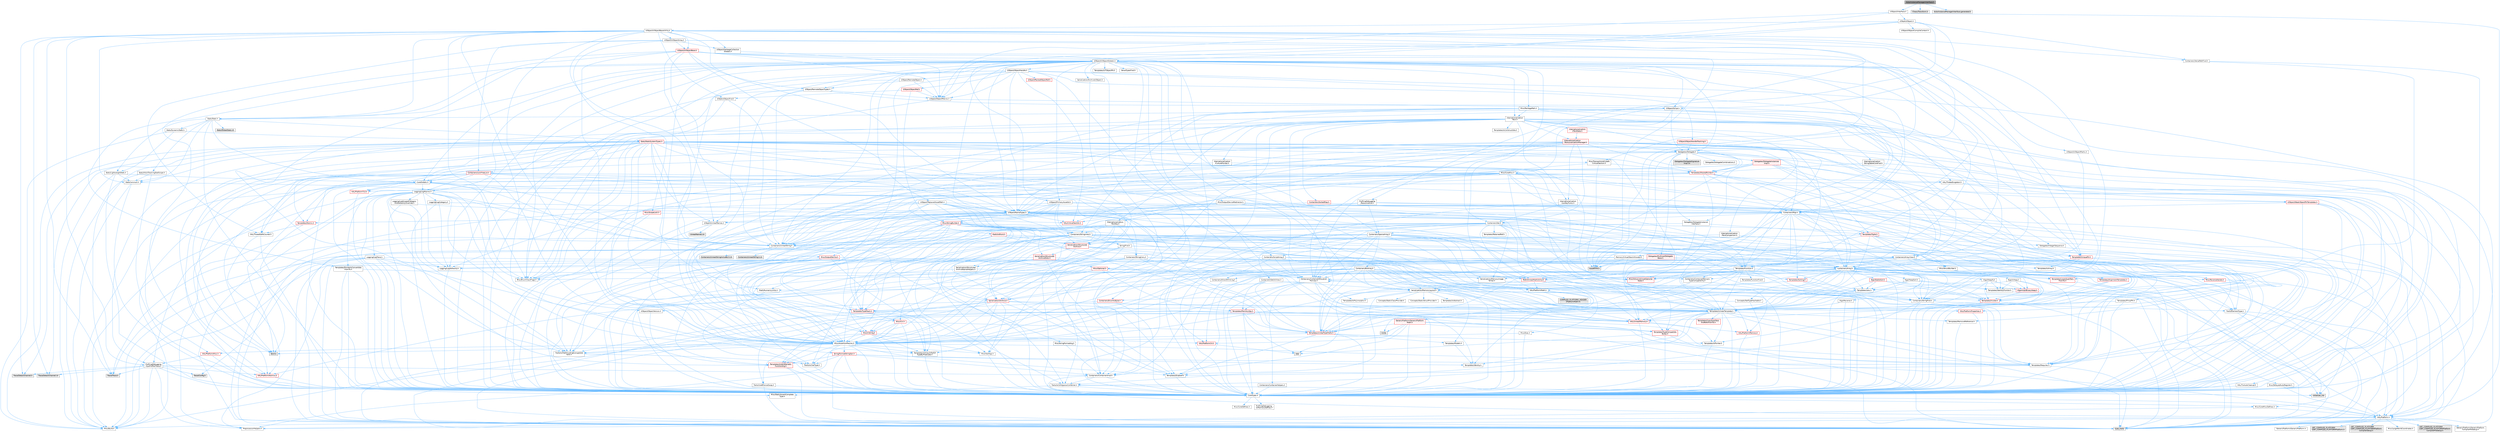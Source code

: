 digraph "ActorInstanceManagerInterface.h"
{
 // INTERACTIVE_SVG=YES
 // LATEX_PDF_SIZE
  bgcolor="transparent";
  edge [fontname=Helvetica,fontsize=10,labelfontname=Helvetica,labelfontsize=10];
  node [fontname=Helvetica,fontsize=10,shape=box,height=0.2,width=0.4];
  Node1 [id="Node000001",label="ActorInstanceManagerInterface.h",height=0.2,width=0.4,color="gray40", fillcolor="grey60", style="filled", fontcolor="black",tooltip=" "];
  Node1 -> Node2 [id="edge1_Node000001_Node000002",color="steelblue1",style="solid",tooltip=" "];
  Node2 [id="Node000002",label="UObject/Interface.h",height=0.2,width=0.4,color="grey40", fillcolor="white", style="filled",URL="$d7/d91/Interface_8h.html",tooltip=" "];
  Node2 -> Node3 [id="edge2_Node000002_Node000003",color="steelblue1",style="solid",tooltip=" "];
  Node3 [id="Node000003",label="HAL/Platform.h",height=0.2,width=0.4,color="grey40", fillcolor="white", style="filled",URL="$d9/dd0/Platform_8h.html",tooltip=" "];
  Node3 -> Node4 [id="edge3_Node000003_Node000004",color="steelblue1",style="solid",tooltip=" "];
  Node4 [id="Node000004",label="Misc/Build.h",height=0.2,width=0.4,color="grey40", fillcolor="white", style="filled",URL="$d3/dbb/Build_8h.html",tooltip=" "];
  Node3 -> Node5 [id="edge4_Node000003_Node000005",color="steelblue1",style="solid",tooltip=" "];
  Node5 [id="Node000005",label="Misc/LargeWorldCoordinates.h",height=0.2,width=0.4,color="grey40", fillcolor="white", style="filled",URL="$d2/dcb/LargeWorldCoordinates_8h.html",tooltip=" "];
  Node3 -> Node6 [id="edge5_Node000003_Node000006",color="steelblue1",style="solid",tooltip=" "];
  Node6 [id="Node000006",label="type_traits",height=0.2,width=0.4,color="grey60", fillcolor="#E0E0E0", style="filled",tooltip=" "];
  Node3 -> Node7 [id="edge6_Node000003_Node000007",color="steelblue1",style="solid",tooltip=" "];
  Node7 [id="Node000007",label="PreprocessorHelpers.h",height=0.2,width=0.4,color="grey40", fillcolor="white", style="filled",URL="$db/ddb/PreprocessorHelpers_8h.html",tooltip=" "];
  Node3 -> Node8 [id="edge7_Node000003_Node000008",color="steelblue1",style="solid",tooltip=" "];
  Node8 [id="Node000008",label="UBT_COMPILED_PLATFORM\l/UBT_COMPILED_PLATFORMPlatform\lCompilerPreSetup.h",height=0.2,width=0.4,color="grey60", fillcolor="#E0E0E0", style="filled",tooltip=" "];
  Node3 -> Node9 [id="edge8_Node000003_Node000009",color="steelblue1",style="solid",tooltip=" "];
  Node9 [id="Node000009",label="GenericPlatform/GenericPlatform\lCompilerPreSetup.h",height=0.2,width=0.4,color="grey40", fillcolor="white", style="filled",URL="$d9/dc8/GenericPlatformCompilerPreSetup_8h.html",tooltip=" "];
  Node3 -> Node10 [id="edge9_Node000003_Node000010",color="steelblue1",style="solid",tooltip=" "];
  Node10 [id="Node000010",label="GenericPlatform/GenericPlatform.h",height=0.2,width=0.4,color="grey40", fillcolor="white", style="filled",URL="$d6/d84/GenericPlatform_8h.html",tooltip=" "];
  Node3 -> Node11 [id="edge10_Node000003_Node000011",color="steelblue1",style="solid",tooltip=" "];
  Node11 [id="Node000011",label="UBT_COMPILED_PLATFORM\l/UBT_COMPILED_PLATFORMPlatform.h",height=0.2,width=0.4,color="grey60", fillcolor="#E0E0E0", style="filled",tooltip=" "];
  Node3 -> Node12 [id="edge11_Node000003_Node000012",color="steelblue1",style="solid",tooltip=" "];
  Node12 [id="Node000012",label="UBT_COMPILED_PLATFORM\l/UBT_COMPILED_PLATFORMPlatform\lCompilerSetup.h",height=0.2,width=0.4,color="grey60", fillcolor="#E0E0E0", style="filled",tooltip=" "];
  Node2 -> Node13 [id="edge12_Node000002_Node000013",color="steelblue1",style="solid",tooltip=" "];
  Node13 [id="Node000013",label="UObject/Object.h",height=0.2,width=0.4,color="grey40", fillcolor="white", style="filled",URL="$db/dbf/Object_8h.html",tooltip=" "];
  Node13 -> Node14 [id="edge13_Node000013_Node000014",color="steelblue1",style="solid",tooltip=" "];
  Node14 [id="Node000014",label="UObject/Script.h",height=0.2,width=0.4,color="grey40", fillcolor="white", style="filled",URL="$de/dc6/Script_8h.html",tooltip=" "];
  Node14 -> Node15 [id="edge14_Node000014_Node000015",color="steelblue1",style="solid",tooltip=" "];
  Node15 [id="Node000015",label="Delegates/Delegate.h",height=0.2,width=0.4,color="grey40", fillcolor="white", style="filled",URL="$d4/d80/Delegate_8h.html",tooltip=" "];
  Node15 -> Node16 [id="edge15_Node000015_Node000016",color="steelblue1",style="solid",tooltip=" "];
  Node16 [id="Node000016",label="CoreTypes.h",height=0.2,width=0.4,color="grey40", fillcolor="white", style="filled",URL="$dc/dec/CoreTypes_8h.html",tooltip=" "];
  Node16 -> Node3 [id="edge16_Node000016_Node000003",color="steelblue1",style="solid",tooltip=" "];
  Node16 -> Node17 [id="edge17_Node000016_Node000017",color="steelblue1",style="solid",tooltip=" "];
  Node17 [id="Node000017",label="ProfilingDebugging\l/UMemoryDefines.h",height=0.2,width=0.4,color="grey40", fillcolor="white", style="filled",URL="$d2/da2/UMemoryDefines_8h.html",tooltip=" "];
  Node16 -> Node18 [id="edge18_Node000016_Node000018",color="steelblue1",style="solid",tooltip=" "];
  Node18 [id="Node000018",label="Misc/CoreMiscDefines.h",height=0.2,width=0.4,color="grey40", fillcolor="white", style="filled",URL="$da/d38/CoreMiscDefines_8h.html",tooltip=" "];
  Node18 -> Node3 [id="edge19_Node000018_Node000003",color="steelblue1",style="solid",tooltip=" "];
  Node18 -> Node7 [id="edge20_Node000018_Node000007",color="steelblue1",style="solid",tooltip=" "];
  Node16 -> Node19 [id="edge21_Node000016_Node000019",color="steelblue1",style="solid",tooltip=" "];
  Node19 [id="Node000019",label="Misc/CoreDefines.h",height=0.2,width=0.4,color="grey40", fillcolor="white", style="filled",URL="$d3/dd2/CoreDefines_8h.html",tooltip=" "];
  Node15 -> Node20 [id="edge22_Node000015_Node000020",color="steelblue1",style="solid",tooltip=" "];
  Node20 [id="Node000020",label="Misc/AssertionMacros.h",height=0.2,width=0.4,color="grey40", fillcolor="white", style="filled",URL="$d0/dfa/AssertionMacros_8h.html",tooltip=" "];
  Node20 -> Node16 [id="edge23_Node000020_Node000016",color="steelblue1",style="solid",tooltip=" "];
  Node20 -> Node3 [id="edge24_Node000020_Node000003",color="steelblue1",style="solid",tooltip=" "];
  Node20 -> Node21 [id="edge25_Node000020_Node000021",color="steelblue1",style="solid",tooltip=" "];
  Node21 [id="Node000021",label="HAL/PlatformMisc.h",height=0.2,width=0.4,color="red", fillcolor="#FFF0F0", style="filled",URL="$d0/df5/PlatformMisc_8h.html",tooltip=" "];
  Node21 -> Node16 [id="edge26_Node000021_Node000016",color="steelblue1",style="solid",tooltip=" "];
  Node21 -> Node49 [id="edge27_Node000021_Node000049",color="steelblue1",style="solid",tooltip=" "];
  Node49 [id="Node000049",label="ProfilingDebugging\l/CpuProfilerTrace.h",height=0.2,width=0.4,color="grey40", fillcolor="white", style="filled",URL="$da/dcb/CpuProfilerTrace_8h.html",tooltip=" "];
  Node49 -> Node16 [id="edge28_Node000049_Node000016",color="steelblue1",style="solid",tooltip=" "];
  Node49 -> Node29 [id="edge29_Node000049_Node000029",color="steelblue1",style="solid",tooltip=" "];
  Node29 [id="Node000029",label="Containers/ContainersFwd.h",height=0.2,width=0.4,color="grey40", fillcolor="white", style="filled",URL="$d4/d0a/ContainersFwd_8h.html",tooltip=" "];
  Node29 -> Node3 [id="edge30_Node000029_Node000003",color="steelblue1",style="solid",tooltip=" "];
  Node29 -> Node16 [id="edge31_Node000029_Node000016",color="steelblue1",style="solid",tooltip=" "];
  Node29 -> Node26 [id="edge32_Node000029_Node000026",color="steelblue1",style="solid",tooltip=" "];
  Node26 [id="Node000026",label="Traits/IsContiguousContainer.h",height=0.2,width=0.4,color="grey40", fillcolor="white", style="filled",URL="$d5/d3c/IsContiguousContainer_8h.html",tooltip=" "];
  Node26 -> Node16 [id="edge33_Node000026_Node000016",color="steelblue1",style="solid",tooltip=" "];
  Node26 -> Node27 [id="edge34_Node000026_Node000027",color="steelblue1",style="solid",tooltip=" "];
  Node27 [id="Node000027",label="Misc/StaticAssertComplete\lType.h",height=0.2,width=0.4,color="grey40", fillcolor="white", style="filled",URL="$d5/d4e/StaticAssertCompleteType_8h.html",tooltip=" "];
  Node26 -> Node25 [id="edge35_Node000026_Node000025",color="steelblue1",style="solid",tooltip=" "];
  Node25 [id="Node000025",label="initializer_list",height=0.2,width=0.4,color="grey60", fillcolor="#E0E0E0", style="filled",tooltip=" "];
  Node49 -> Node50 [id="edge36_Node000049_Node000050",color="steelblue1",style="solid",tooltip=" "];
  Node50 [id="Node000050",label="HAL/PlatformAtomics.h",height=0.2,width=0.4,color="red", fillcolor="#FFF0F0", style="filled",URL="$d3/d36/PlatformAtomics_8h.html",tooltip=" "];
  Node50 -> Node16 [id="edge37_Node000050_Node000016",color="steelblue1",style="solid",tooltip=" "];
  Node49 -> Node7 [id="edge38_Node000049_Node000007",color="steelblue1",style="solid",tooltip=" "];
  Node49 -> Node4 [id="edge39_Node000049_Node000004",color="steelblue1",style="solid",tooltip=" "];
  Node49 -> Node53 [id="edge40_Node000049_Node000053",color="steelblue1",style="solid",tooltip=" "];
  Node53 [id="Node000053",label="Trace/Config.h",height=0.2,width=0.4,color="grey60", fillcolor="#E0E0E0", style="filled",tooltip=" "];
  Node49 -> Node54 [id="edge41_Node000049_Node000054",color="steelblue1",style="solid",tooltip=" "];
  Node54 [id="Node000054",label="Trace/Detail/Channel.h",height=0.2,width=0.4,color="grey60", fillcolor="#E0E0E0", style="filled",tooltip=" "];
  Node49 -> Node55 [id="edge42_Node000049_Node000055",color="steelblue1",style="solid",tooltip=" "];
  Node55 [id="Node000055",label="Trace/Detail/Channel.inl",height=0.2,width=0.4,color="grey60", fillcolor="#E0E0E0", style="filled",tooltip=" "];
  Node49 -> Node56 [id="edge43_Node000049_Node000056",color="steelblue1",style="solid",tooltip=" "];
  Node56 [id="Node000056",label="Trace/Trace.h",height=0.2,width=0.4,color="grey60", fillcolor="#E0E0E0", style="filled",tooltip=" "];
  Node20 -> Node7 [id="edge44_Node000020_Node000007",color="steelblue1",style="solid",tooltip=" "];
  Node20 -> Node57 [id="edge45_Node000020_Node000057",color="steelblue1",style="solid",tooltip=" "];
  Node57 [id="Node000057",label="Templates/EnableIf.h",height=0.2,width=0.4,color="grey40", fillcolor="white", style="filled",URL="$d7/d60/EnableIf_8h.html",tooltip=" "];
  Node57 -> Node16 [id="edge46_Node000057_Node000016",color="steelblue1",style="solid",tooltip=" "];
  Node20 -> Node58 [id="edge47_Node000020_Node000058",color="steelblue1",style="solid",tooltip=" "];
  Node58 [id="Node000058",label="Templates/IsArrayOrRefOf\lTypeByPredicate.h",height=0.2,width=0.4,color="grey40", fillcolor="white", style="filled",URL="$d6/da1/IsArrayOrRefOfTypeByPredicate_8h.html",tooltip=" "];
  Node58 -> Node16 [id="edge48_Node000058_Node000016",color="steelblue1",style="solid",tooltip=" "];
  Node20 -> Node59 [id="edge49_Node000020_Node000059",color="steelblue1",style="solid",tooltip=" "];
  Node59 [id="Node000059",label="Templates/IsValidVariadic\lFunctionArg.h",height=0.2,width=0.4,color="red", fillcolor="#FFF0F0", style="filled",URL="$d0/dc8/IsValidVariadicFunctionArg_8h.html",tooltip=" "];
  Node59 -> Node16 [id="edge50_Node000059_Node000016",color="steelblue1",style="solid",tooltip=" "];
  Node59 -> Node6 [id="edge51_Node000059_Node000006",color="steelblue1",style="solid",tooltip=" "];
  Node20 -> Node61 [id="edge52_Node000020_Node000061",color="steelblue1",style="solid",tooltip=" "];
  Node61 [id="Node000061",label="Traits/IsCharEncodingCompatible\lWith.h",height=0.2,width=0.4,color="grey40", fillcolor="white", style="filled",URL="$df/dd1/IsCharEncodingCompatibleWith_8h.html",tooltip=" "];
  Node61 -> Node6 [id="edge53_Node000061_Node000006",color="steelblue1",style="solid",tooltip=" "];
  Node61 -> Node62 [id="edge54_Node000061_Node000062",color="steelblue1",style="solid",tooltip=" "];
  Node62 [id="Node000062",label="Traits/IsCharType.h",height=0.2,width=0.4,color="grey40", fillcolor="white", style="filled",URL="$db/d51/IsCharType_8h.html",tooltip=" "];
  Node62 -> Node16 [id="edge55_Node000062_Node000016",color="steelblue1",style="solid",tooltip=" "];
  Node20 -> Node63 [id="edge56_Node000020_Node000063",color="steelblue1",style="solid",tooltip=" "];
  Node63 [id="Node000063",label="Misc/VarArgs.h",height=0.2,width=0.4,color="grey40", fillcolor="white", style="filled",URL="$d5/d6f/VarArgs_8h.html",tooltip=" "];
  Node63 -> Node16 [id="edge57_Node000063_Node000016",color="steelblue1",style="solid",tooltip=" "];
  Node20 -> Node64 [id="edge58_Node000020_Node000064",color="steelblue1",style="solid",tooltip=" "];
  Node64 [id="Node000064",label="String/FormatStringSan.h",height=0.2,width=0.4,color="red", fillcolor="#FFF0F0", style="filled",URL="$d3/d8b/FormatStringSan_8h.html",tooltip=" "];
  Node64 -> Node6 [id="edge59_Node000064_Node000006",color="steelblue1",style="solid",tooltip=" "];
  Node64 -> Node16 [id="edge60_Node000064_Node000016",color="steelblue1",style="solid",tooltip=" "];
  Node64 -> Node65 [id="edge61_Node000064_Node000065",color="steelblue1",style="solid",tooltip=" "];
  Node65 [id="Node000065",label="Templates/Requires.h",height=0.2,width=0.4,color="grey40", fillcolor="white", style="filled",URL="$dc/d96/Requires_8h.html",tooltip=" "];
  Node65 -> Node57 [id="edge62_Node000065_Node000057",color="steelblue1",style="solid",tooltip=" "];
  Node65 -> Node6 [id="edge63_Node000065_Node000006",color="steelblue1",style="solid",tooltip=" "];
  Node64 -> Node66 [id="edge64_Node000064_Node000066",color="steelblue1",style="solid",tooltip=" "];
  Node66 [id="Node000066",label="Templates/Identity.h",height=0.2,width=0.4,color="grey40", fillcolor="white", style="filled",URL="$d0/dd5/Identity_8h.html",tooltip=" "];
  Node64 -> Node59 [id="edge65_Node000064_Node000059",color="steelblue1",style="solid",tooltip=" "];
  Node64 -> Node62 [id="edge66_Node000064_Node000062",color="steelblue1",style="solid",tooltip=" "];
  Node64 -> Node29 [id="edge67_Node000064_Node000029",color="steelblue1",style="solid",tooltip=" "];
  Node20 -> Node70 [id="edge68_Node000020_Node000070",color="steelblue1",style="solid",tooltip=" "];
  Node70 [id="Node000070",label="atomic",height=0.2,width=0.4,color="grey60", fillcolor="#E0E0E0", style="filled",tooltip=" "];
  Node15 -> Node71 [id="edge69_Node000015_Node000071",color="steelblue1",style="solid",tooltip=" "];
  Node71 [id="Node000071",label="UObject/NameTypes.h",height=0.2,width=0.4,color="grey40", fillcolor="white", style="filled",URL="$d6/d35/NameTypes_8h.html",tooltip=" "];
  Node71 -> Node16 [id="edge70_Node000071_Node000016",color="steelblue1",style="solid",tooltip=" "];
  Node71 -> Node20 [id="edge71_Node000071_Node000020",color="steelblue1",style="solid",tooltip=" "];
  Node71 -> Node72 [id="edge72_Node000071_Node000072",color="steelblue1",style="solid",tooltip=" "];
  Node72 [id="Node000072",label="HAL/UnrealMemory.h",height=0.2,width=0.4,color="red", fillcolor="#FFF0F0", style="filled",URL="$d9/d96/UnrealMemory_8h.html",tooltip=" "];
  Node72 -> Node16 [id="edge73_Node000072_Node000016",color="steelblue1",style="solid",tooltip=" "];
  Node72 -> Node89 [id="edge74_Node000072_Node000089",color="steelblue1",style="solid",tooltip=" "];
  Node89 [id="Node000089",label="HAL/PlatformMemory.h",height=0.2,width=0.4,color="red", fillcolor="#FFF0F0", style="filled",URL="$de/d68/PlatformMemory_8h.html",tooltip=" "];
  Node89 -> Node16 [id="edge75_Node000089_Node000016",color="steelblue1",style="solid",tooltip=" "];
  Node72 -> Node92 [id="edge76_Node000072_Node000092",color="steelblue1",style="solid",tooltip=" "];
  Node92 [id="Node000092",label="Templates/IsPointer.h",height=0.2,width=0.4,color="grey40", fillcolor="white", style="filled",URL="$d7/d05/IsPointer_8h.html",tooltip=" "];
  Node92 -> Node16 [id="edge77_Node000092_Node000016",color="steelblue1",style="solid",tooltip=" "];
  Node71 -> Node93 [id="edge78_Node000071_Node000093",color="steelblue1",style="solid",tooltip=" "];
  Node93 [id="Node000093",label="Templates/UnrealTypeTraits.h",height=0.2,width=0.4,color="red", fillcolor="#FFF0F0", style="filled",URL="$d2/d2d/UnrealTypeTraits_8h.html",tooltip=" "];
  Node93 -> Node16 [id="edge79_Node000093_Node000016",color="steelblue1",style="solid",tooltip=" "];
  Node93 -> Node92 [id="edge80_Node000093_Node000092",color="steelblue1",style="solid",tooltip=" "];
  Node93 -> Node20 [id="edge81_Node000093_Node000020",color="steelblue1",style="solid",tooltip=" "];
  Node93 -> Node57 [id="edge82_Node000093_Node000057",color="steelblue1",style="solid",tooltip=" "];
  Node93 -> Node95 [id="edge83_Node000093_Node000095",color="steelblue1",style="solid",tooltip=" "];
  Node95 [id="Node000095",label="Templates/Models.h",height=0.2,width=0.4,color="grey40", fillcolor="white", style="filled",URL="$d3/d0c/Models_8h.html",tooltip=" "];
  Node95 -> Node66 [id="edge84_Node000095_Node000066",color="steelblue1",style="solid",tooltip=" "];
  Node71 -> Node98 [id="edge85_Node000071_Node000098",color="steelblue1",style="solid",tooltip=" "];
  Node98 [id="Node000098",label="Templates/UnrealTemplate.h",height=0.2,width=0.4,color="grey40", fillcolor="white", style="filled",URL="$d4/d24/UnrealTemplate_8h.html",tooltip=" "];
  Node98 -> Node16 [id="edge86_Node000098_Node000016",color="steelblue1",style="solid",tooltip=" "];
  Node98 -> Node92 [id="edge87_Node000098_Node000092",color="steelblue1",style="solid",tooltip=" "];
  Node98 -> Node72 [id="edge88_Node000098_Node000072",color="steelblue1",style="solid",tooltip=" "];
  Node98 -> Node99 [id="edge89_Node000098_Node000099",color="steelblue1",style="solid",tooltip=" "];
  Node99 [id="Node000099",label="Templates/CopyQualifiers\lAndRefsFromTo.h",height=0.2,width=0.4,color="red", fillcolor="#FFF0F0", style="filled",URL="$d3/db3/CopyQualifiersAndRefsFromTo_8h.html",tooltip=" "];
  Node98 -> Node93 [id="edge90_Node000098_Node000093",color="steelblue1",style="solid",tooltip=" "];
  Node98 -> Node101 [id="edge91_Node000098_Node000101",color="steelblue1",style="solid",tooltip=" "];
  Node101 [id="Node000101",label="Templates/RemoveReference.h",height=0.2,width=0.4,color="grey40", fillcolor="white", style="filled",URL="$da/dbe/RemoveReference_8h.html",tooltip=" "];
  Node101 -> Node16 [id="edge92_Node000101_Node000016",color="steelblue1",style="solid",tooltip=" "];
  Node98 -> Node65 [id="edge93_Node000098_Node000065",color="steelblue1",style="solid",tooltip=" "];
  Node98 -> Node102 [id="edge94_Node000098_Node000102",color="steelblue1",style="solid",tooltip=" "];
  Node102 [id="Node000102",label="Templates/TypeCompatible\lBytes.h",height=0.2,width=0.4,color="red", fillcolor="#FFF0F0", style="filled",URL="$df/d0a/TypeCompatibleBytes_8h.html",tooltip=" "];
  Node102 -> Node16 [id="edge95_Node000102_Node000016",color="steelblue1",style="solid",tooltip=" "];
  Node102 -> Node34 [id="edge96_Node000102_Node000034",color="steelblue1",style="solid",tooltip=" "];
  Node34 [id="Node000034",label="new",height=0.2,width=0.4,color="grey60", fillcolor="#E0E0E0", style="filled",tooltip=" "];
  Node102 -> Node6 [id="edge97_Node000102_Node000006",color="steelblue1",style="solid",tooltip=" "];
  Node98 -> Node66 [id="edge98_Node000098_Node000066",color="steelblue1",style="solid",tooltip=" "];
  Node98 -> Node26 [id="edge99_Node000098_Node000026",color="steelblue1",style="solid",tooltip=" "];
  Node98 -> Node103 [id="edge100_Node000098_Node000103",color="steelblue1",style="solid",tooltip=" "];
  Node103 [id="Node000103",label="Traits/UseBitwiseSwap.h",height=0.2,width=0.4,color="grey40", fillcolor="white", style="filled",URL="$db/df3/UseBitwiseSwap_8h.html",tooltip=" "];
  Node103 -> Node16 [id="edge101_Node000103_Node000016",color="steelblue1",style="solid",tooltip=" "];
  Node103 -> Node6 [id="edge102_Node000103_Node000006",color="steelblue1",style="solid",tooltip=" "];
  Node98 -> Node6 [id="edge103_Node000098_Node000006",color="steelblue1",style="solid",tooltip=" "];
  Node71 -> Node104 [id="edge104_Node000071_Node000104",color="steelblue1",style="solid",tooltip=" "];
  Node104 [id="Node000104",label="Containers/UnrealString.h",height=0.2,width=0.4,color="grey40", fillcolor="white", style="filled",URL="$d5/dba/UnrealString_8h.html",tooltip=" "];
  Node104 -> Node105 [id="edge105_Node000104_Node000105",color="steelblue1",style="solid",tooltip=" "];
  Node105 [id="Node000105",label="Containers/UnrealStringIncludes.h.inl",height=0.2,width=0.4,color="grey60", fillcolor="#E0E0E0", style="filled",tooltip=" "];
  Node104 -> Node106 [id="edge106_Node000104_Node000106",color="steelblue1",style="solid",tooltip=" "];
  Node106 [id="Node000106",label="Containers/UnrealString.h.inl",height=0.2,width=0.4,color="grey60", fillcolor="#E0E0E0", style="filled",tooltip=" "];
  Node104 -> Node107 [id="edge107_Node000104_Node000107",color="steelblue1",style="solid",tooltip=" "];
  Node107 [id="Node000107",label="Misc/StringFormatArg.h",height=0.2,width=0.4,color="grey40", fillcolor="white", style="filled",URL="$d2/d16/StringFormatArg_8h.html",tooltip=" "];
  Node107 -> Node29 [id="edge108_Node000107_Node000029",color="steelblue1",style="solid",tooltip=" "];
  Node71 -> Node108 [id="edge109_Node000071_Node000108",color="steelblue1",style="solid",tooltip=" "];
  Node108 [id="Node000108",label="HAL/CriticalSection.h",height=0.2,width=0.4,color="red", fillcolor="#FFF0F0", style="filled",URL="$d6/d90/CriticalSection_8h.html",tooltip=" "];
  Node71 -> Node111 [id="edge110_Node000071_Node000111",color="steelblue1",style="solid",tooltip=" "];
  Node111 [id="Node000111",label="Containers/StringConv.h",height=0.2,width=0.4,color="grey40", fillcolor="white", style="filled",URL="$d3/ddf/StringConv_8h.html",tooltip=" "];
  Node111 -> Node16 [id="edge111_Node000111_Node000016",color="steelblue1",style="solid",tooltip=" "];
  Node111 -> Node20 [id="edge112_Node000111_Node000020",color="steelblue1",style="solid",tooltip=" "];
  Node111 -> Node112 [id="edge113_Node000111_Node000112",color="steelblue1",style="solid",tooltip=" "];
  Node112 [id="Node000112",label="Containers/ContainerAllocation\lPolicies.h",height=0.2,width=0.4,color="grey40", fillcolor="white", style="filled",URL="$d7/dff/ContainerAllocationPolicies_8h.html",tooltip=" "];
  Node112 -> Node16 [id="edge114_Node000112_Node000016",color="steelblue1",style="solid",tooltip=" "];
  Node112 -> Node113 [id="edge115_Node000112_Node000113",color="steelblue1",style="solid",tooltip=" "];
  Node113 [id="Node000113",label="Containers/ContainerHelpers.h",height=0.2,width=0.4,color="grey40", fillcolor="white", style="filled",URL="$d7/d33/ContainerHelpers_8h.html",tooltip=" "];
  Node113 -> Node16 [id="edge116_Node000113_Node000016",color="steelblue1",style="solid",tooltip=" "];
  Node112 -> Node112 [id="edge117_Node000112_Node000112",color="steelblue1",style="solid",tooltip=" "];
  Node112 -> Node114 [id="edge118_Node000112_Node000114",color="steelblue1",style="solid",tooltip=" "];
  Node114 [id="Node000114",label="HAL/PlatformMath.h",height=0.2,width=0.4,color="grey40", fillcolor="white", style="filled",URL="$dc/d53/PlatformMath_8h.html",tooltip=" "];
  Node114 -> Node16 [id="edge119_Node000114_Node000016",color="steelblue1",style="solid",tooltip=" "];
  Node114 -> Node115 [id="edge120_Node000114_Node000115",color="steelblue1",style="solid",tooltip=" "];
  Node115 [id="Node000115",label="GenericPlatform/GenericPlatform\lMath.h",height=0.2,width=0.4,color="red", fillcolor="#FFF0F0", style="filled",URL="$d5/d79/GenericPlatformMath_8h.html",tooltip=" "];
  Node115 -> Node16 [id="edge121_Node000115_Node000016",color="steelblue1",style="solid",tooltip=" "];
  Node115 -> Node29 [id="edge122_Node000115_Node000029",color="steelblue1",style="solid",tooltip=" "];
  Node115 -> Node33 [id="edge123_Node000115_Node000033",color="steelblue1",style="solid",tooltip=" "];
  Node33 [id="Node000033",label="HAL/PlatformCrt.h",height=0.2,width=0.4,color="red", fillcolor="#FFF0F0", style="filled",URL="$d8/d75/PlatformCrt_8h.html",tooltip=" "];
  Node33 -> Node34 [id="edge124_Node000033_Node000034",color="steelblue1",style="solid",tooltip=" "];
  Node115 -> Node93 [id="edge125_Node000115_Node000093",color="steelblue1",style="solid",tooltip=" "];
  Node115 -> Node65 [id="edge126_Node000115_Node000065",color="steelblue1",style="solid",tooltip=" "];
  Node115 -> Node102 [id="edge127_Node000115_Node000102",color="steelblue1",style="solid",tooltip=" "];
  Node115 -> Node120 [id="edge128_Node000115_Node000120",color="steelblue1",style="solid",tooltip=" "];
  Node120 [id="Node000120",label="limits",height=0.2,width=0.4,color="grey60", fillcolor="#E0E0E0", style="filled",tooltip=" "];
  Node115 -> Node6 [id="edge129_Node000115_Node000006",color="steelblue1",style="solid",tooltip=" "];
  Node114 -> Node121 [id="edge130_Node000114_Node000121",color="steelblue1",style="solid",tooltip=" "];
  Node121 [id="Node000121",label="COMPILED_PLATFORM_HEADER\l(PlatformMath.h)",height=0.2,width=0.4,color="grey60", fillcolor="#E0E0E0", style="filled",tooltip=" "];
  Node112 -> Node72 [id="edge131_Node000112_Node000072",color="steelblue1",style="solid",tooltip=" "];
  Node112 -> Node43 [id="edge132_Node000112_Node000043",color="steelblue1",style="solid",tooltip=" "];
  Node43 [id="Node000043",label="Math/NumericLimits.h",height=0.2,width=0.4,color="grey40", fillcolor="white", style="filled",URL="$df/d1b/NumericLimits_8h.html",tooltip=" "];
  Node43 -> Node16 [id="edge133_Node000043_Node000016",color="steelblue1",style="solid",tooltip=" "];
  Node112 -> Node20 [id="edge134_Node000112_Node000020",color="steelblue1",style="solid",tooltip=" "];
  Node112 -> Node122 [id="edge135_Node000112_Node000122",color="steelblue1",style="solid",tooltip=" "];
  Node122 [id="Node000122",label="Templates/IsPolymorphic.h",height=0.2,width=0.4,color="grey40", fillcolor="white", style="filled",URL="$dc/d20/IsPolymorphic_8h.html",tooltip=" "];
  Node112 -> Node123 [id="edge136_Node000112_Node000123",color="steelblue1",style="solid",tooltip=" "];
  Node123 [id="Node000123",label="Templates/MemoryOps.h",height=0.2,width=0.4,color="red", fillcolor="#FFF0F0", style="filled",URL="$db/dea/MemoryOps_8h.html",tooltip=" "];
  Node123 -> Node16 [id="edge137_Node000123_Node000016",color="steelblue1",style="solid",tooltip=" "];
  Node123 -> Node72 [id="edge138_Node000123_Node000072",color="steelblue1",style="solid",tooltip=" "];
  Node123 -> Node65 [id="edge139_Node000123_Node000065",color="steelblue1",style="solid",tooltip=" "];
  Node123 -> Node93 [id="edge140_Node000123_Node000093",color="steelblue1",style="solid",tooltip=" "];
  Node123 -> Node103 [id="edge141_Node000123_Node000103",color="steelblue1",style="solid",tooltip=" "];
  Node123 -> Node34 [id="edge142_Node000123_Node000034",color="steelblue1",style="solid",tooltip=" "];
  Node123 -> Node6 [id="edge143_Node000123_Node000006",color="steelblue1",style="solid",tooltip=" "];
  Node112 -> Node102 [id="edge144_Node000112_Node000102",color="steelblue1",style="solid",tooltip=" "];
  Node112 -> Node6 [id="edge145_Node000112_Node000006",color="steelblue1",style="solid",tooltip=" "];
  Node111 -> Node124 [id="edge146_Node000111_Node000124",color="steelblue1",style="solid",tooltip=" "];
  Node124 [id="Node000124",label="Containers/Array.h",height=0.2,width=0.4,color="grey40", fillcolor="white", style="filled",URL="$df/dd0/Array_8h.html",tooltip=" "];
  Node124 -> Node16 [id="edge147_Node000124_Node000016",color="steelblue1",style="solid",tooltip=" "];
  Node124 -> Node20 [id="edge148_Node000124_Node000020",color="steelblue1",style="solid",tooltip=" "];
  Node124 -> Node125 [id="edge149_Node000124_Node000125",color="steelblue1",style="solid",tooltip=" "];
  Node125 [id="Node000125",label="Misc/IntrusiveUnsetOptional\lState.h",height=0.2,width=0.4,color="red", fillcolor="#FFF0F0", style="filled",URL="$d2/d0a/IntrusiveUnsetOptionalState_8h.html",tooltip=" "];
  Node124 -> Node127 [id="edge150_Node000124_Node000127",color="steelblue1",style="solid",tooltip=" "];
  Node127 [id="Node000127",label="Misc/ReverseIterate.h",height=0.2,width=0.4,color="red", fillcolor="#FFF0F0", style="filled",URL="$db/de3/ReverseIterate_8h.html",tooltip=" "];
  Node127 -> Node3 [id="edge151_Node000127_Node000003",color="steelblue1",style="solid",tooltip=" "];
  Node124 -> Node72 [id="edge152_Node000124_Node000072",color="steelblue1",style="solid",tooltip=" "];
  Node124 -> Node93 [id="edge153_Node000124_Node000093",color="steelblue1",style="solid",tooltip=" "];
  Node124 -> Node98 [id="edge154_Node000124_Node000098",color="steelblue1",style="solid",tooltip=" "];
  Node124 -> Node129 [id="edge155_Node000124_Node000129",color="steelblue1",style="solid",tooltip=" "];
  Node129 [id="Node000129",label="Containers/AllowShrinking.h",height=0.2,width=0.4,color="grey40", fillcolor="white", style="filled",URL="$d7/d1a/AllowShrinking_8h.html",tooltip=" "];
  Node129 -> Node16 [id="edge156_Node000129_Node000016",color="steelblue1",style="solid",tooltip=" "];
  Node124 -> Node112 [id="edge157_Node000124_Node000112",color="steelblue1",style="solid",tooltip=" "];
  Node124 -> Node130 [id="edge158_Node000124_Node000130",color="steelblue1",style="solid",tooltip=" "];
  Node130 [id="Node000130",label="Containers/ContainerElement\lTypeCompatibility.h",height=0.2,width=0.4,color="grey40", fillcolor="white", style="filled",URL="$df/ddf/ContainerElementTypeCompatibility_8h.html",tooltip=" "];
  Node130 -> Node16 [id="edge159_Node000130_Node000016",color="steelblue1",style="solid",tooltip=" "];
  Node130 -> Node93 [id="edge160_Node000130_Node000093",color="steelblue1",style="solid",tooltip=" "];
  Node124 -> Node131 [id="edge161_Node000124_Node000131",color="steelblue1",style="solid",tooltip=" "];
  Node131 [id="Node000131",label="Serialization/Archive.h",height=0.2,width=0.4,color="red", fillcolor="#FFF0F0", style="filled",URL="$d7/d3b/Archive_8h.html",tooltip=" "];
  Node131 -> Node16 [id="edge162_Node000131_Node000016",color="steelblue1",style="solid",tooltip=" "];
  Node131 -> Node132 [id="edge163_Node000131_Node000132",color="steelblue1",style="solid",tooltip=" "];
  Node132 [id="Node000132",label="HAL/PlatformProperties.h",height=0.2,width=0.4,color="red", fillcolor="#FFF0F0", style="filled",URL="$d9/db0/PlatformProperties_8h.html",tooltip=" "];
  Node132 -> Node16 [id="edge164_Node000132_Node000016",color="steelblue1",style="solid",tooltip=" "];
  Node131 -> Node20 [id="edge165_Node000131_Node000020",color="steelblue1",style="solid",tooltip=" "];
  Node131 -> Node4 [id="edge166_Node000131_Node000004",color="steelblue1",style="solid",tooltip=" "];
  Node131 -> Node63 [id="edge167_Node000131_Node000063",color="steelblue1",style="solid",tooltip=" "];
  Node131 -> Node57 [id="edge168_Node000131_Node000057",color="steelblue1",style="solid",tooltip=" "];
  Node131 -> Node58 [id="edge169_Node000131_Node000058",color="steelblue1",style="solid",tooltip=" "];
  Node131 -> Node59 [id="edge170_Node000131_Node000059",color="steelblue1",style="solid",tooltip=" "];
  Node131 -> Node98 [id="edge171_Node000131_Node000098",color="steelblue1",style="solid",tooltip=" "];
  Node131 -> Node61 [id="edge172_Node000131_Node000061",color="steelblue1",style="solid",tooltip=" "];
  Node131 -> Node140 [id="edge173_Node000131_Node000140",color="steelblue1",style="solid",tooltip=" "];
  Node140 [id="Node000140",label="UObject/ObjectVersion.h",height=0.2,width=0.4,color="grey40", fillcolor="white", style="filled",URL="$da/d63/ObjectVersion_8h.html",tooltip=" "];
  Node140 -> Node16 [id="edge174_Node000140_Node000016",color="steelblue1",style="solid",tooltip=" "];
  Node124 -> Node141 [id="edge175_Node000124_Node000141",color="steelblue1",style="solid",tooltip=" "];
  Node141 [id="Node000141",label="Serialization/MemoryImage\lWriter.h",height=0.2,width=0.4,color="grey40", fillcolor="white", style="filled",URL="$d0/d08/MemoryImageWriter_8h.html",tooltip=" "];
  Node141 -> Node16 [id="edge176_Node000141_Node000016",color="steelblue1",style="solid",tooltip=" "];
  Node141 -> Node142 [id="edge177_Node000141_Node000142",color="steelblue1",style="solid",tooltip=" "];
  Node142 [id="Node000142",label="Serialization/MemoryLayout.h",height=0.2,width=0.4,color="grey40", fillcolor="white", style="filled",URL="$d7/d66/MemoryLayout_8h.html",tooltip=" "];
  Node142 -> Node143 [id="edge178_Node000142_Node000143",color="steelblue1",style="solid",tooltip=" "];
  Node143 [id="Node000143",label="Concepts/StaticClassProvider.h",height=0.2,width=0.4,color="grey40", fillcolor="white", style="filled",URL="$dd/d83/StaticClassProvider_8h.html",tooltip=" "];
  Node142 -> Node144 [id="edge179_Node000142_Node000144",color="steelblue1",style="solid",tooltip=" "];
  Node144 [id="Node000144",label="Concepts/StaticStructProvider.h",height=0.2,width=0.4,color="grey40", fillcolor="white", style="filled",URL="$d5/d77/StaticStructProvider_8h.html",tooltip=" "];
  Node142 -> Node145 [id="edge180_Node000142_Node000145",color="steelblue1",style="solid",tooltip=" "];
  Node145 [id="Node000145",label="Containers/EnumAsByte.h",height=0.2,width=0.4,color="red", fillcolor="#FFF0F0", style="filled",URL="$d6/d9a/EnumAsByte_8h.html",tooltip=" "];
  Node145 -> Node16 [id="edge181_Node000145_Node000016",color="steelblue1",style="solid",tooltip=" "];
  Node145 -> Node146 [id="edge182_Node000145_Node000146",color="steelblue1",style="solid",tooltip=" "];
  Node146 [id="Node000146",label="Templates/TypeHash.h",height=0.2,width=0.4,color="red", fillcolor="#FFF0F0", style="filled",URL="$d1/d62/TypeHash_8h.html",tooltip=" "];
  Node146 -> Node16 [id="edge183_Node000146_Node000016",color="steelblue1",style="solid",tooltip=" "];
  Node146 -> Node65 [id="edge184_Node000146_Node000065",color="steelblue1",style="solid",tooltip=" "];
  Node146 -> Node147 [id="edge185_Node000146_Node000147",color="steelblue1",style="solid",tooltip=" "];
  Node147 [id="Node000147",label="Misc/Crc.h",height=0.2,width=0.4,color="red", fillcolor="#FFF0F0", style="filled",URL="$d4/dd2/Crc_8h.html",tooltip=" "];
  Node147 -> Node16 [id="edge186_Node000147_Node000016",color="steelblue1",style="solid",tooltip=" "];
  Node147 -> Node20 [id="edge187_Node000147_Node000020",color="steelblue1",style="solid",tooltip=" "];
  Node147 -> Node148 [id="edge188_Node000147_Node000148",color="steelblue1",style="solid",tooltip=" "];
  Node148 [id="Node000148",label="Misc/CString.h",height=0.2,width=0.4,color="red", fillcolor="#FFF0F0", style="filled",URL="$d2/d49/CString_8h.html",tooltip=" "];
  Node148 -> Node16 [id="edge189_Node000148_Node000016",color="steelblue1",style="solid",tooltip=" "];
  Node148 -> Node33 [id="edge190_Node000148_Node000033",color="steelblue1",style="solid",tooltip=" "];
  Node148 -> Node20 [id="edge191_Node000148_Node000020",color="steelblue1",style="solid",tooltip=" "];
  Node148 -> Node63 [id="edge192_Node000148_Node000063",color="steelblue1",style="solid",tooltip=" "];
  Node148 -> Node58 [id="edge193_Node000148_Node000058",color="steelblue1",style="solid",tooltip=" "];
  Node148 -> Node59 [id="edge194_Node000148_Node000059",color="steelblue1",style="solid",tooltip=" "];
  Node148 -> Node61 [id="edge195_Node000148_Node000061",color="steelblue1",style="solid",tooltip=" "];
  Node147 -> Node93 [id="edge196_Node000147_Node000093",color="steelblue1",style="solid",tooltip=" "];
  Node147 -> Node62 [id="edge197_Node000147_Node000062",color="steelblue1",style="solid",tooltip=" "];
  Node146 -> Node6 [id="edge198_Node000146_Node000006",color="steelblue1",style="solid",tooltip=" "];
  Node142 -> Node23 [id="edge199_Node000142_Node000023",color="steelblue1",style="solid",tooltip=" "];
  Node23 [id="Node000023",label="Containers/StringFwd.h",height=0.2,width=0.4,color="grey40", fillcolor="white", style="filled",URL="$df/d37/StringFwd_8h.html",tooltip=" "];
  Node23 -> Node16 [id="edge200_Node000023_Node000016",color="steelblue1",style="solid",tooltip=" "];
  Node23 -> Node24 [id="edge201_Node000023_Node000024",color="steelblue1",style="solid",tooltip=" "];
  Node24 [id="Node000024",label="Traits/ElementType.h",height=0.2,width=0.4,color="grey40", fillcolor="white", style="filled",URL="$d5/d4f/ElementType_8h.html",tooltip=" "];
  Node24 -> Node3 [id="edge202_Node000024_Node000003",color="steelblue1",style="solid",tooltip=" "];
  Node24 -> Node25 [id="edge203_Node000024_Node000025",color="steelblue1",style="solid",tooltip=" "];
  Node24 -> Node6 [id="edge204_Node000024_Node000006",color="steelblue1",style="solid",tooltip=" "];
  Node23 -> Node26 [id="edge205_Node000023_Node000026",color="steelblue1",style="solid",tooltip=" "];
  Node142 -> Node72 [id="edge206_Node000142_Node000072",color="steelblue1",style="solid",tooltip=" "];
  Node142 -> Node153 [id="edge207_Node000142_Node000153",color="steelblue1",style="solid",tooltip=" "];
  Node153 [id="Node000153",label="Misc/DelayedAutoRegister.h",height=0.2,width=0.4,color="grey40", fillcolor="white", style="filled",URL="$d1/dda/DelayedAutoRegister_8h.html",tooltip=" "];
  Node153 -> Node3 [id="edge208_Node000153_Node000003",color="steelblue1",style="solid",tooltip=" "];
  Node142 -> Node57 [id="edge209_Node000142_Node000057",color="steelblue1",style="solid",tooltip=" "];
  Node142 -> Node154 [id="edge210_Node000142_Node000154",color="steelblue1",style="solid",tooltip=" "];
  Node154 [id="Node000154",label="Templates/IsAbstract.h",height=0.2,width=0.4,color="grey40", fillcolor="white", style="filled",URL="$d8/db7/IsAbstract_8h.html",tooltip=" "];
  Node142 -> Node122 [id="edge211_Node000142_Node000122",color="steelblue1",style="solid",tooltip=" "];
  Node142 -> Node95 [id="edge212_Node000142_Node000095",color="steelblue1",style="solid",tooltip=" "];
  Node142 -> Node98 [id="edge213_Node000142_Node000098",color="steelblue1",style="solid",tooltip=" "];
  Node124 -> Node155 [id="edge214_Node000124_Node000155",color="steelblue1",style="solid",tooltip=" "];
  Node155 [id="Node000155",label="Algo/Heapify.h",height=0.2,width=0.4,color="grey40", fillcolor="white", style="filled",URL="$d0/d2a/Heapify_8h.html",tooltip=" "];
  Node155 -> Node156 [id="edge215_Node000155_Node000156",color="steelblue1",style="solid",tooltip=" "];
  Node156 [id="Node000156",label="Algo/Impl/BinaryHeap.h",height=0.2,width=0.4,color="red", fillcolor="#FFF0F0", style="filled",URL="$d7/da3/Algo_2Impl_2BinaryHeap_8h.html",tooltip=" "];
  Node156 -> Node157 [id="edge216_Node000156_Node000157",color="steelblue1",style="solid",tooltip=" "];
  Node157 [id="Node000157",label="Templates/Invoke.h",height=0.2,width=0.4,color="red", fillcolor="#FFF0F0", style="filled",URL="$d7/deb/Invoke_8h.html",tooltip=" "];
  Node157 -> Node16 [id="edge217_Node000157_Node000016",color="steelblue1",style="solid",tooltip=" "];
  Node157 -> Node98 [id="edge218_Node000157_Node000098",color="steelblue1",style="solid",tooltip=" "];
  Node157 -> Node6 [id="edge219_Node000157_Node000006",color="steelblue1",style="solid",tooltip=" "];
  Node156 -> Node6 [id="edge220_Node000156_Node000006",color="steelblue1",style="solid",tooltip=" "];
  Node155 -> Node161 [id="edge221_Node000155_Node000161",color="steelblue1",style="solid",tooltip=" "];
  Node161 [id="Node000161",label="Templates/IdentityFunctor.h",height=0.2,width=0.4,color="grey40", fillcolor="white", style="filled",URL="$d7/d2e/IdentityFunctor_8h.html",tooltip=" "];
  Node161 -> Node3 [id="edge222_Node000161_Node000003",color="steelblue1",style="solid",tooltip=" "];
  Node155 -> Node157 [id="edge223_Node000155_Node000157",color="steelblue1",style="solid",tooltip=" "];
  Node155 -> Node162 [id="edge224_Node000155_Node000162",color="steelblue1",style="solid",tooltip=" "];
  Node162 [id="Node000162",label="Templates/Less.h",height=0.2,width=0.4,color="grey40", fillcolor="white", style="filled",URL="$de/dc8/Less_8h.html",tooltip=" "];
  Node162 -> Node16 [id="edge225_Node000162_Node000016",color="steelblue1",style="solid",tooltip=" "];
  Node162 -> Node98 [id="edge226_Node000162_Node000098",color="steelblue1",style="solid",tooltip=" "];
  Node155 -> Node98 [id="edge227_Node000155_Node000098",color="steelblue1",style="solid",tooltip=" "];
  Node124 -> Node163 [id="edge228_Node000124_Node000163",color="steelblue1",style="solid",tooltip=" "];
  Node163 [id="Node000163",label="Algo/HeapSort.h",height=0.2,width=0.4,color="grey40", fillcolor="white", style="filled",URL="$d3/d92/HeapSort_8h.html",tooltip=" "];
  Node163 -> Node156 [id="edge229_Node000163_Node000156",color="steelblue1",style="solid",tooltip=" "];
  Node163 -> Node161 [id="edge230_Node000163_Node000161",color="steelblue1",style="solid",tooltip=" "];
  Node163 -> Node162 [id="edge231_Node000163_Node000162",color="steelblue1",style="solid",tooltip=" "];
  Node163 -> Node98 [id="edge232_Node000163_Node000098",color="steelblue1",style="solid",tooltip=" "];
  Node124 -> Node164 [id="edge233_Node000124_Node000164",color="steelblue1",style="solid",tooltip=" "];
  Node164 [id="Node000164",label="Algo/IsHeap.h",height=0.2,width=0.4,color="grey40", fillcolor="white", style="filled",URL="$de/d32/IsHeap_8h.html",tooltip=" "];
  Node164 -> Node156 [id="edge234_Node000164_Node000156",color="steelblue1",style="solid",tooltip=" "];
  Node164 -> Node161 [id="edge235_Node000164_Node000161",color="steelblue1",style="solid",tooltip=" "];
  Node164 -> Node157 [id="edge236_Node000164_Node000157",color="steelblue1",style="solid",tooltip=" "];
  Node164 -> Node162 [id="edge237_Node000164_Node000162",color="steelblue1",style="solid",tooltip=" "];
  Node164 -> Node98 [id="edge238_Node000164_Node000098",color="steelblue1",style="solid",tooltip=" "];
  Node124 -> Node156 [id="edge239_Node000124_Node000156",color="steelblue1",style="solid",tooltip=" "];
  Node124 -> Node165 [id="edge240_Node000124_Node000165",color="steelblue1",style="solid",tooltip=" "];
  Node165 [id="Node000165",label="Algo/StableSort.h",height=0.2,width=0.4,color="red", fillcolor="#FFF0F0", style="filled",URL="$d7/d3c/StableSort_8h.html",tooltip=" "];
  Node165 -> Node161 [id="edge241_Node000165_Node000161",color="steelblue1",style="solid",tooltip=" "];
  Node165 -> Node157 [id="edge242_Node000165_Node000157",color="steelblue1",style="solid",tooltip=" "];
  Node165 -> Node162 [id="edge243_Node000165_Node000162",color="steelblue1",style="solid",tooltip=" "];
  Node165 -> Node98 [id="edge244_Node000165_Node000098",color="steelblue1",style="solid",tooltip=" "];
  Node124 -> Node168 [id="edge245_Node000124_Node000168",color="steelblue1",style="solid",tooltip=" "];
  Node168 [id="Node000168",label="Concepts/GetTypeHashable.h",height=0.2,width=0.4,color="grey40", fillcolor="white", style="filled",URL="$d3/da2/GetTypeHashable_8h.html",tooltip=" "];
  Node168 -> Node16 [id="edge246_Node000168_Node000016",color="steelblue1",style="solid",tooltip=" "];
  Node168 -> Node146 [id="edge247_Node000168_Node000146",color="steelblue1",style="solid",tooltip=" "];
  Node124 -> Node161 [id="edge248_Node000124_Node000161",color="steelblue1",style="solid",tooltip=" "];
  Node124 -> Node157 [id="edge249_Node000124_Node000157",color="steelblue1",style="solid",tooltip=" "];
  Node124 -> Node162 [id="edge250_Node000124_Node000162",color="steelblue1",style="solid",tooltip=" "];
  Node124 -> Node169 [id="edge251_Node000124_Node000169",color="steelblue1",style="solid",tooltip=" "];
  Node169 [id="Node000169",label="Templates/LosesQualifiers\lFromTo.h",height=0.2,width=0.4,color="red", fillcolor="#FFF0F0", style="filled",URL="$d2/db3/LosesQualifiersFromTo_8h.html",tooltip=" "];
  Node169 -> Node6 [id="edge252_Node000169_Node000006",color="steelblue1",style="solid",tooltip=" "];
  Node124 -> Node65 [id="edge253_Node000124_Node000065",color="steelblue1",style="solid",tooltip=" "];
  Node124 -> Node170 [id="edge254_Node000124_Node000170",color="steelblue1",style="solid",tooltip=" "];
  Node170 [id="Node000170",label="Templates/Sorting.h",height=0.2,width=0.4,color="red", fillcolor="#FFF0F0", style="filled",URL="$d3/d9e/Sorting_8h.html",tooltip=" "];
  Node170 -> Node16 [id="edge255_Node000170_Node000016",color="steelblue1",style="solid",tooltip=" "];
  Node170 -> Node114 [id="edge256_Node000170_Node000114",color="steelblue1",style="solid",tooltip=" "];
  Node170 -> Node162 [id="edge257_Node000170_Node000162",color="steelblue1",style="solid",tooltip=" "];
  Node124 -> Node174 [id="edge258_Node000124_Node000174",color="steelblue1",style="solid",tooltip=" "];
  Node174 [id="Node000174",label="Templates/AlignmentTemplates.h",height=0.2,width=0.4,color="red", fillcolor="#FFF0F0", style="filled",URL="$dd/d32/AlignmentTemplates_8h.html",tooltip=" "];
  Node174 -> Node16 [id="edge259_Node000174_Node000016",color="steelblue1",style="solid",tooltip=" "];
  Node174 -> Node92 [id="edge260_Node000174_Node000092",color="steelblue1",style="solid",tooltip=" "];
  Node124 -> Node24 [id="edge261_Node000124_Node000024",color="steelblue1",style="solid",tooltip=" "];
  Node124 -> Node120 [id="edge262_Node000124_Node000120",color="steelblue1",style="solid",tooltip=" "];
  Node124 -> Node6 [id="edge263_Node000124_Node000006",color="steelblue1",style="solid",tooltip=" "];
  Node111 -> Node148 [id="edge264_Node000111_Node000148",color="steelblue1",style="solid",tooltip=" "];
  Node111 -> Node175 [id="edge265_Node000111_Node000175",color="steelblue1",style="solid",tooltip=" "];
  Node175 [id="Node000175",label="Templates/IsArray.h",height=0.2,width=0.4,color="grey40", fillcolor="white", style="filled",URL="$d8/d8d/IsArray_8h.html",tooltip=" "];
  Node175 -> Node16 [id="edge266_Node000175_Node000016",color="steelblue1",style="solid",tooltip=" "];
  Node111 -> Node98 [id="edge267_Node000111_Node000098",color="steelblue1",style="solid",tooltip=" "];
  Node111 -> Node93 [id="edge268_Node000111_Node000093",color="steelblue1",style="solid",tooltip=" "];
  Node111 -> Node24 [id="edge269_Node000111_Node000024",color="steelblue1",style="solid",tooltip=" "];
  Node111 -> Node61 [id="edge270_Node000111_Node000061",color="steelblue1",style="solid",tooltip=" "];
  Node111 -> Node26 [id="edge271_Node000111_Node000026",color="steelblue1",style="solid",tooltip=" "];
  Node111 -> Node6 [id="edge272_Node000111_Node000006",color="steelblue1",style="solid",tooltip=" "];
  Node71 -> Node23 [id="edge273_Node000071_Node000023",color="steelblue1",style="solid",tooltip=" "];
  Node71 -> Node176 [id="edge274_Node000071_Node000176",color="steelblue1",style="solid",tooltip=" "];
  Node176 [id="Node000176",label="UObject/UnrealNames.h",height=0.2,width=0.4,color="grey40", fillcolor="white", style="filled",URL="$d8/db1/UnrealNames_8h.html",tooltip=" "];
  Node176 -> Node16 [id="edge275_Node000176_Node000016",color="steelblue1",style="solid",tooltip=" "];
  Node176 -> Node177 [id="edge276_Node000176_Node000177",color="steelblue1",style="solid",tooltip=" "];
  Node177 [id="Node000177",label="UnrealNames.inl",height=0.2,width=0.4,color="grey60", fillcolor="#E0E0E0", style="filled",tooltip=" "];
  Node71 -> Node80 [id="edge277_Node000071_Node000080",color="steelblue1",style="solid",tooltip=" "];
  Node80 [id="Node000080",label="Templates/Atomic.h",height=0.2,width=0.4,color="red", fillcolor="#FFF0F0", style="filled",URL="$d3/d91/Atomic_8h.html",tooltip=" "];
  Node80 -> Node81 [id="edge278_Node000080_Node000081",color="steelblue1",style="solid",tooltip=" "];
  Node81 [id="Node000081",label="HAL/ThreadSafeCounter.h",height=0.2,width=0.4,color="grey40", fillcolor="white", style="filled",URL="$dc/dc9/ThreadSafeCounter_8h.html",tooltip=" "];
  Node81 -> Node16 [id="edge279_Node000081_Node000016",color="steelblue1",style="solid",tooltip=" "];
  Node81 -> Node50 [id="edge280_Node000081_Node000050",color="steelblue1",style="solid",tooltip=" "];
  Node80 -> Node70 [id="edge281_Node000080_Node000070",color="steelblue1",style="solid",tooltip=" "];
  Node71 -> Node142 [id="edge282_Node000071_Node000142",color="steelblue1",style="solid",tooltip=" "];
  Node71 -> Node125 [id="edge283_Node000071_Node000125",color="steelblue1",style="solid",tooltip=" "];
  Node71 -> Node178 [id="edge284_Node000071_Node000178",color="steelblue1",style="solid",tooltip=" "];
  Node178 [id="Node000178",label="Misc/StringBuilder.h",height=0.2,width=0.4,color="red", fillcolor="#FFF0F0", style="filled",URL="$d4/d52/StringBuilder_8h.html",tooltip=" "];
  Node178 -> Node23 [id="edge285_Node000178_Node000023",color="steelblue1",style="solid",tooltip=" "];
  Node178 -> Node179 [id="edge286_Node000178_Node000179",color="steelblue1",style="solid",tooltip=" "];
  Node179 [id="Node000179",label="Containers/StringView.h",height=0.2,width=0.4,color="grey40", fillcolor="white", style="filled",URL="$dd/dea/StringView_8h.html",tooltip=" "];
  Node179 -> Node16 [id="edge287_Node000179_Node000016",color="steelblue1",style="solid",tooltip=" "];
  Node179 -> Node23 [id="edge288_Node000179_Node000023",color="steelblue1",style="solid",tooltip=" "];
  Node179 -> Node72 [id="edge289_Node000179_Node000072",color="steelblue1",style="solid",tooltip=" "];
  Node179 -> Node43 [id="edge290_Node000179_Node000043",color="steelblue1",style="solid",tooltip=" "];
  Node179 -> Node173 [id="edge291_Node000179_Node000173",color="steelblue1",style="solid",tooltip=" "];
  Node173 [id="Node000173",label="Math/UnrealMathUtility.h",height=0.2,width=0.4,color="red", fillcolor="#FFF0F0", style="filled",URL="$db/db8/UnrealMathUtility_8h.html",tooltip=" "];
  Node173 -> Node16 [id="edge292_Node000173_Node000016",color="steelblue1",style="solid",tooltip=" "];
  Node173 -> Node20 [id="edge293_Node000173_Node000020",color="steelblue1",style="solid",tooltip=" "];
  Node173 -> Node114 [id="edge294_Node000173_Node000114",color="steelblue1",style="solid",tooltip=" "];
  Node173 -> Node66 [id="edge295_Node000173_Node000066",color="steelblue1",style="solid",tooltip=" "];
  Node173 -> Node65 [id="edge296_Node000173_Node000065",color="steelblue1",style="solid",tooltip=" "];
  Node179 -> Node147 [id="edge297_Node000179_Node000147",color="steelblue1",style="solid",tooltip=" "];
  Node179 -> Node148 [id="edge298_Node000179_Node000148",color="steelblue1",style="solid",tooltip=" "];
  Node179 -> Node127 [id="edge299_Node000179_Node000127",color="steelblue1",style="solid",tooltip=" "];
  Node179 -> Node180 [id="edge300_Node000179_Node000180",color="steelblue1",style="solid",tooltip=" "];
  Node180 [id="Node000180",label="String/Find.h",height=0.2,width=0.4,color="grey40", fillcolor="white", style="filled",URL="$d7/dda/String_2Find_8h.html",tooltip=" "];
  Node180 -> Node181 [id="edge301_Node000180_Node000181",color="steelblue1",style="solid",tooltip=" "];
  Node181 [id="Node000181",label="Containers/ArrayView.h",height=0.2,width=0.4,color="grey40", fillcolor="white", style="filled",URL="$d7/df4/ArrayView_8h.html",tooltip=" "];
  Node181 -> Node16 [id="edge302_Node000181_Node000016",color="steelblue1",style="solid",tooltip=" "];
  Node181 -> Node29 [id="edge303_Node000181_Node000029",color="steelblue1",style="solid",tooltip=" "];
  Node181 -> Node20 [id="edge304_Node000181_Node000020",color="steelblue1",style="solid",tooltip=" "];
  Node181 -> Node127 [id="edge305_Node000181_Node000127",color="steelblue1",style="solid",tooltip=" "];
  Node181 -> Node125 [id="edge306_Node000181_Node000125",color="steelblue1",style="solid",tooltip=" "];
  Node181 -> Node157 [id="edge307_Node000181_Node000157",color="steelblue1",style="solid",tooltip=" "];
  Node181 -> Node93 [id="edge308_Node000181_Node000093",color="steelblue1",style="solid",tooltip=" "];
  Node181 -> Node24 [id="edge309_Node000181_Node000024",color="steelblue1",style="solid",tooltip=" "];
  Node181 -> Node124 [id="edge310_Node000181_Node000124",color="steelblue1",style="solid",tooltip=" "];
  Node181 -> Node173 [id="edge311_Node000181_Node000173",color="steelblue1",style="solid",tooltip=" "];
  Node181 -> Node6 [id="edge312_Node000181_Node000006",color="steelblue1",style="solid",tooltip=" "];
  Node180 -> Node29 [id="edge313_Node000180_Node000029",color="steelblue1",style="solid",tooltip=" "];
  Node180 -> Node23 [id="edge314_Node000180_Node000023",color="steelblue1",style="solid",tooltip=" "];
  Node180 -> Node16 [id="edge315_Node000180_Node000016",color="steelblue1",style="solid",tooltip=" "];
  Node180 -> Node148 [id="edge316_Node000180_Node000148",color="steelblue1",style="solid",tooltip=" "];
  Node179 -> Node65 [id="edge317_Node000179_Node000065",color="steelblue1",style="solid",tooltip=" "];
  Node179 -> Node98 [id="edge318_Node000179_Node000098",color="steelblue1",style="solid",tooltip=" "];
  Node179 -> Node24 [id="edge319_Node000179_Node000024",color="steelblue1",style="solid",tooltip=" "];
  Node179 -> Node61 [id="edge320_Node000179_Node000061",color="steelblue1",style="solid",tooltip=" "];
  Node179 -> Node62 [id="edge321_Node000179_Node000062",color="steelblue1",style="solid",tooltip=" "];
  Node179 -> Node26 [id="edge322_Node000179_Node000026",color="steelblue1",style="solid",tooltip=" "];
  Node179 -> Node6 [id="edge323_Node000179_Node000006",color="steelblue1",style="solid",tooltip=" "];
  Node178 -> Node16 [id="edge324_Node000178_Node000016",color="steelblue1",style="solid",tooltip=" "];
  Node178 -> Node72 [id="edge325_Node000178_Node000072",color="steelblue1",style="solid",tooltip=" "];
  Node178 -> Node20 [id="edge326_Node000178_Node000020",color="steelblue1",style="solid",tooltip=" "];
  Node178 -> Node148 [id="edge327_Node000178_Node000148",color="steelblue1",style="solid",tooltip=" "];
  Node178 -> Node57 [id="edge328_Node000178_Node000057",color="steelblue1",style="solid",tooltip=" "];
  Node178 -> Node58 [id="edge329_Node000178_Node000058",color="steelblue1",style="solid",tooltip=" "];
  Node178 -> Node59 [id="edge330_Node000178_Node000059",color="steelblue1",style="solid",tooltip=" "];
  Node178 -> Node65 [id="edge331_Node000178_Node000065",color="steelblue1",style="solid",tooltip=" "];
  Node178 -> Node98 [id="edge332_Node000178_Node000098",color="steelblue1",style="solid",tooltip=" "];
  Node178 -> Node93 [id="edge333_Node000178_Node000093",color="steelblue1",style="solid",tooltip=" "];
  Node178 -> Node61 [id="edge334_Node000178_Node000061",color="steelblue1",style="solid",tooltip=" "];
  Node178 -> Node62 [id="edge335_Node000178_Node000062",color="steelblue1",style="solid",tooltip=" "];
  Node178 -> Node26 [id="edge336_Node000178_Node000026",color="steelblue1",style="solid",tooltip=" "];
  Node178 -> Node6 [id="edge337_Node000178_Node000006",color="steelblue1",style="solid",tooltip=" "];
  Node71 -> Node56 [id="edge338_Node000071_Node000056",color="steelblue1",style="solid",tooltip=" "];
  Node15 -> Node184 [id="edge339_Node000015_Node000184",color="steelblue1",style="solid",tooltip=" "];
  Node184 [id="Node000184",label="Templates/SharedPointer.h",height=0.2,width=0.4,color="red", fillcolor="#FFF0F0", style="filled",URL="$d2/d17/SharedPointer_8h.html",tooltip=" "];
  Node184 -> Node16 [id="edge340_Node000184_Node000016",color="steelblue1",style="solid",tooltip=" "];
  Node184 -> Node125 [id="edge341_Node000184_Node000125",color="steelblue1",style="solid",tooltip=" "];
  Node184 -> Node185 [id="edge342_Node000184_Node000185",color="steelblue1",style="solid",tooltip=" "];
  Node185 [id="Node000185",label="Templates/PointerIsConvertible\lFromTo.h",height=0.2,width=0.4,color="grey40", fillcolor="white", style="filled",URL="$d6/d65/PointerIsConvertibleFromTo_8h.html",tooltip=" "];
  Node185 -> Node16 [id="edge343_Node000185_Node000016",color="steelblue1",style="solid",tooltip=" "];
  Node185 -> Node27 [id="edge344_Node000185_Node000027",color="steelblue1",style="solid",tooltip=" "];
  Node185 -> Node169 [id="edge345_Node000185_Node000169",color="steelblue1",style="solid",tooltip=" "];
  Node185 -> Node6 [id="edge346_Node000185_Node000006",color="steelblue1",style="solid",tooltip=" "];
  Node184 -> Node20 [id="edge347_Node000184_Node000020",color="steelblue1",style="solid",tooltip=" "];
  Node184 -> Node72 [id="edge348_Node000184_Node000072",color="steelblue1",style="solid",tooltip=" "];
  Node184 -> Node124 [id="edge349_Node000184_Node000124",color="steelblue1",style="solid",tooltip=" "];
  Node184 -> Node186 [id="edge350_Node000184_Node000186",color="steelblue1",style="solid",tooltip=" "];
  Node186 [id="Node000186",label="Containers/Map.h",height=0.2,width=0.4,color="grey40", fillcolor="white", style="filled",URL="$df/d79/Map_8h.html",tooltip=" "];
  Node186 -> Node16 [id="edge351_Node000186_Node000016",color="steelblue1",style="solid",tooltip=" "];
  Node186 -> Node187 [id="edge352_Node000186_Node000187",color="steelblue1",style="solid",tooltip=" "];
  Node187 [id="Node000187",label="Algo/Reverse.h",height=0.2,width=0.4,color="grey40", fillcolor="white", style="filled",URL="$d5/d93/Reverse_8h.html",tooltip=" "];
  Node187 -> Node16 [id="edge353_Node000187_Node000016",color="steelblue1",style="solid",tooltip=" "];
  Node187 -> Node98 [id="edge354_Node000187_Node000098",color="steelblue1",style="solid",tooltip=" "];
  Node186 -> Node130 [id="edge355_Node000186_Node000130",color="steelblue1",style="solid",tooltip=" "];
  Node186 -> Node188 [id="edge356_Node000186_Node000188",color="steelblue1",style="solid",tooltip=" "];
  Node188 [id="Node000188",label="Containers/Set.h",height=0.2,width=0.4,color="grey40", fillcolor="white", style="filled",URL="$d4/d45/Set_8h.html",tooltip=" "];
  Node188 -> Node112 [id="edge357_Node000188_Node000112",color="steelblue1",style="solid",tooltip=" "];
  Node188 -> Node130 [id="edge358_Node000188_Node000130",color="steelblue1",style="solid",tooltip=" "];
  Node188 -> Node189 [id="edge359_Node000188_Node000189",color="steelblue1",style="solid",tooltip=" "];
  Node189 [id="Node000189",label="Containers/SetUtilities.h",height=0.2,width=0.4,color="grey40", fillcolor="white", style="filled",URL="$dc/de5/SetUtilities_8h.html",tooltip=" "];
  Node189 -> Node16 [id="edge360_Node000189_Node000016",color="steelblue1",style="solid",tooltip=" "];
  Node189 -> Node142 [id="edge361_Node000189_Node000142",color="steelblue1",style="solid",tooltip=" "];
  Node189 -> Node123 [id="edge362_Node000189_Node000123",color="steelblue1",style="solid",tooltip=" "];
  Node189 -> Node93 [id="edge363_Node000189_Node000093",color="steelblue1",style="solid",tooltip=" "];
  Node188 -> Node190 [id="edge364_Node000188_Node000190",color="steelblue1",style="solid",tooltip=" "];
  Node190 [id="Node000190",label="Containers/SparseArray.h",height=0.2,width=0.4,color="grey40", fillcolor="white", style="filled",URL="$d5/dbf/SparseArray_8h.html",tooltip=" "];
  Node190 -> Node16 [id="edge365_Node000190_Node000016",color="steelblue1",style="solid",tooltip=" "];
  Node190 -> Node20 [id="edge366_Node000190_Node000020",color="steelblue1",style="solid",tooltip=" "];
  Node190 -> Node72 [id="edge367_Node000190_Node000072",color="steelblue1",style="solid",tooltip=" "];
  Node190 -> Node93 [id="edge368_Node000190_Node000093",color="steelblue1",style="solid",tooltip=" "];
  Node190 -> Node98 [id="edge369_Node000190_Node000098",color="steelblue1",style="solid",tooltip=" "];
  Node190 -> Node112 [id="edge370_Node000190_Node000112",color="steelblue1",style="solid",tooltip=" "];
  Node190 -> Node162 [id="edge371_Node000190_Node000162",color="steelblue1",style="solid",tooltip=" "];
  Node190 -> Node124 [id="edge372_Node000190_Node000124",color="steelblue1",style="solid",tooltip=" "];
  Node190 -> Node173 [id="edge373_Node000190_Node000173",color="steelblue1",style="solid",tooltip=" "];
  Node190 -> Node191 [id="edge374_Node000190_Node000191",color="steelblue1",style="solid",tooltip=" "];
  Node191 [id="Node000191",label="Containers/ScriptArray.h",height=0.2,width=0.4,color="grey40", fillcolor="white", style="filled",URL="$dc/daf/ScriptArray_8h.html",tooltip=" "];
  Node191 -> Node16 [id="edge375_Node000191_Node000016",color="steelblue1",style="solid",tooltip=" "];
  Node191 -> Node20 [id="edge376_Node000191_Node000020",color="steelblue1",style="solid",tooltip=" "];
  Node191 -> Node72 [id="edge377_Node000191_Node000072",color="steelblue1",style="solid",tooltip=" "];
  Node191 -> Node129 [id="edge378_Node000191_Node000129",color="steelblue1",style="solid",tooltip=" "];
  Node191 -> Node112 [id="edge379_Node000191_Node000112",color="steelblue1",style="solid",tooltip=" "];
  Node191 -> Node124 [id="edge380_Node000191_Node000124",color="steelblue1",style="solid",tooltip=" "];
  Node191 -> Node25 [id="edge381_Node000191_Node000025",color="steelblue1",style="solid",tooltip=" "];
  Node190 -> Node192 [id="edge382_Node000190_Node000192",color="steelblue1",style="solid",tooltip=" "];
  Node192 [id="Node000192",label="Containers/BitArray.h",height=0.2,width=0.4,color="grey40", fillcolor="white", style="filled",URL="$d1/de4/BitArray_8h.html",tooltip=" "];
  Node192 -> Node112 [id="edge383_Node000192_Node000112",color="steelblue1",style="solid",tooltip=" "];
  Node192 -> Node16 [id="edge384_Node000192_Node000016",color="steelblue1",style="solid",tooltip=" "];
  Node192 -> Node50 [id="edge385_Node000192_Node000050",color="steelblue1",style="solid",tooltip=" "];
  Node192 -> Node72 [id="edge386_Node000192_Node000072",color="steelblue1",style="solid",tooltip=" "];
  Node192 -> Node173 [id="edge387_Node000192_Node000173",color="steelblue1",style="solid",tooltip=" "];
  Node192 -> Node20 [id="edge388_Node000192_Node000020",color="steelblue1",style="solid",tooltip=" "];
  Node192 -> Node45 [id="edge389_Node000192_Node000045",color="steelblue1",style="solid",tooltip=" "];
  Node45 [id="Node000045",label="Misc/EnumClassFlags.h",height=0.2,width=0.4,color="grey40", fillcolor="white", style="filled",URL="$d8/de7/EnumClassFlags_8h.html",tooltip=" "];
  Node192 -> Node131 [id="edge390_Node000192_Node000131",color="steelblue1",style="solid",tooltip=" "];
  Node192 -> Node141 [id="edge391_Node000192_Node000141",color="steelblue1",style="solid",tooltip=" "];
  Node192 -> Node142 [id="edge392_Node000192_Node000142",color="steelblue1",style="solid",tooltip=" "];
  Node192 -> Node57 [id="edge393_Node000192_Node000057",color="steelblue1",style="solid",tooltip=" "];
  Node192 -> Node157 [id="edge394_Node000192_Node000157",color="steelblue1",style="solid",tooltip=" "];
  Node192 -> Node98 [id="edge395_Node000192_Node000098",color="steelblue1",style="solid",tooltip=" "];
  Node192 -> Node93 [id="edge396_Node000192_Node000093",color="steelblue1",style="solid",tooltip=" "];
  Node190 -> Node193 [id="edge397_Node000190_Node000193",color="steelblue1",style="solid",tooltip=" "];
  Node193 [id="Node000193",label="Serialization/Structured\lArchive.h",height=0.2,width=0.4,color="red", fillcolor="#FFF0F0", style="filled",URL="$d9/d1e/StructuredArchive_8h.html",tooltip=" "];
  Node193 -> Node124 [id="edge398_Node000193_Node000124",color="steelblue1",style="solid",tooltip=" "];
  Node193 -> Node112 [id="edge399_Node000193_Node000112",color="steelblue1",style="solid",tooltip=" "];
  Node193 -> Node16 [id="edge400_Node000193_Node000016",color="steelblue1",style="solid",tooltip=" "];
  Node193 -> Node4 [id="edge401_Node000193_Node000004",color="steelblue1",style="solid",tooltip=" "];
  Node193 -> Node131 [id="edge402_Node000193_Node000131",color="steelblue1",style="solid",tooltip=" "];
  Node193 -> Node196 [id="edge403_Node000193_Node000196",color="steelblue1",style="solid",tooltip=" "];
  Node196 [id="Node000196",label="Serialization/Structured\lArchiveNameHelpers.h",height=0.2,width=0.4,color="grey40", fillcolor="white", style="filled",URL="$d0/d7b/StructuredArchiveNameHelpers_8h.html",tooltip=" "];
  Node196 -> Node16 [id="edge404_Node000196_Node000016",color="steelblue1",style="solid",tooltip=" "];
  Node196 -> Node66 [id="edge405_Node000196_Node000066",color="steelblue1",style="solid",tooltip=" "];
  Node193 -> Node200 [id="edge406_Node000193_Node000200",color="steelblue1",style="solid",tooltip=" "];
  Node200 [id="Node000200",label="Serialization/Structured\lArchiveSlots.h",height=0.2,width=0.4,color="red", fillcolor="#FFF0F0", style="filled",URL="$d2/d87/StructuredArchiveSlots_8h.html",tooltip=" "];
  Node200 -> Node124 [id="edge407_Node000200_Node000124",color="steelblue1",style="solid",tooltip=" "];
  Node200 -> Node16 [id="edge408_Node000200_Node000016",color="steelblue1",style="solid",tooltip=" "];
  Node200 -> Node4 [id="edge409_Node000200_Node000004",color="steelblue1",style="solid",tooltip=" "];
  Node200 -> Node201 [id="edge410_Node000200_Node000201",color="steelblue1",style="solid",tooltip=" "];
  Node201 [id="Node000201",label="Misc/Optional.h",height=0.2,width=0.4,color="red", fillcolor="#FFF0F0", style="filled",URL="$d2/dae/Optional_8h.html",tooltip=" "];
  Node201 -> Node16 [id="edge411_Node000201_Node000016",color="steelblue1",style="solid",tooltip=" "];
  Node201 -> Node20 [id="edge412_Node000201_Node000020",color="steelblue1",style="solid",tooltip=" "];
  Node201 -> Node125 [id="edge413_Node000201_Node000125",color="steelblue1",style="solid",tooltip=" "];
  Node201 -> Node123 [id="edge414_Node000201_Node000123",color="steelblue1",style="solid",tooltip=" "];
  Node201 -> Node98 [id="edge415_Node000201_Node000098",color="steelblue1",style="solid",tooltip=" "];
  Node201 -> Node131 [id="edge416_Node000201_Node000131",color="steelblue1",style="solid",tooltip=" "];
  Node200 -> Node131 [id="edge417_Node000200_Node000131",color="steelblue1",style="solid",tooltip=" "];
  Node200 -> Node196 [id="edge418_Node000200_Node000196",color="steelblue1",style="solid",tooltip=" "];
  Node200 -> Node57 [id="edge419_Node000200_Node000057",color="steelblue1",style="solid",tooltip=" "];
  Node190 -> Node141 [id="edge420_Node000190_Node000141",color="steelblue1",style="solid",tooltip=" "];
  Node190 -> Node104 [id="edge421_Node000190_Node000104",color="steelblue1",style="solid",tooltip=" "];
  Node190 -> Node125 [id="edge422_Node000190_Node000125",color="steelblue1",style="solid",tooltip=" "];
  Node188 -> Node29 [id="edge423_Node000188_Node000029",color="steelblue1",style="solid",tooltip=" "];
  Node188 -> Node173 [id="edge424_Node000188_Node000173",color="steelblue1",style="solid",tooltip=" "];
  Node188 -> Node20 [id="edge425_Node000188_Node000020",color="steelblue1",style="solid",tooltip=" "];
  Node188 -> Node208 [id="edge426_Node000188_Node000208",color="steelblue1",style="solid",tooltip=" "];
  Node208 [id="Node000208",label="Misc/StructBuilder.h",height=0.2,width=0.4,color="grey40", fillcolor="white", style="filled",URL="$d9/db3/StructBuilder_8h.html",tooltip=" "];
  Node208 -> Node16 [id="edge427_Node000208_Node000016",color="steelblue1",style="solid",tooltip=" "];
  Node208 -> Node173 [id="edge428_Node000208_Node000173",color="steelblue1",style="solid",tooltip=" "];
  Node208 -> Node174 [id="edge429_Node000208_Node000174",color="steelblue1",style="solid",tooltip=" "];
  Node188 -> Node141 [id="edge430_Node000188_Node000141",color="steelblue1",style="solid",tooltip=" "];
  Node188 -> Node193 [id="edge431_Node000188_Node000193",color="steelblue1",style="solid",tooltip=" "];
  Node188 -> Node209 [id="edge432_Node000188_Node000209",color="steelblue1",style="solid",tooltip=" "];
  Node209 [id="Node000209",label="Templates/Function.h",height=0.2,width=0.4,color="grey40", fillcolor="white", style="filled",URL="$df/df5/Function_8h.html",tooltip=" "];
  Node209 -> Node16 [id="edge433_Node000209_Node000016",color="steelblue1",style="solid",tooltip=" "];
  Node209 -> Node20 [id="edge434_Node000209_Node000020",color="steelblue1",style="solid",tooltip=" "];
  Node209 -> Node125 [id="edge435_Node000209_Node000125",color="steelblue1",style="solid",tooltip=" "];
  Node209 -> Node72 [id="edge436_Node000209_Node000072",color="steelblue1",style="solid",tooltip=" "];
  Node209 -> Node210 [id="edge437_Node000209_Node000210",color="steelblue1",style="solid",tooltip=" "];
  Node210 [id="Node000210",label="Templates/FunctionFwd.h",height=0.2,width=0.4,color="grey40", fillcolor="white", style="filled",URL="$d6/d54/FunctionFwd_8h.html",tooltip=" "];
  Node209 -> Node93 [id="edge438_Node000209_Node000093",color="steelblue1",style="solid",tooltip=" "];
  Node209 -> Node157 [id="edge439_Node000209_Node000157",color="steelblue1",style="solid",tooltip=" "];
  Node209 -> Node98 [id="edge440_Node000209_Node000098",color="steelblue1",style="solid",tooltip=" "];
  Node209 -> Node65 [id="edge441_Node000209_Node000065",color="steelblue1",style="solid",tooltip=" "];
  Node209 -> Node173 [id="edge442_Node000209_Node000173",color="steelblue1",style="solid",tooltip=" "];
  Node209 -> Node34 [id="edge443_Node000209_Node000034",color="steelblue1",style="solid",tooltip=" "];
  Node209 -> Node6 [id="edge444_Node000209_Node000006",color="steelblue1",style="solid",tooltip=" "];
  Node188 -> Node211 [id="edge445_Node000188_Node000211",color="steelblue1",style="solid",tooltip=" "];
  Node211 [id="Node000211",label="Templates/RetainedRef.h",height=0.2,width=0.4,color="grey40", fillcolor="white", style="filled",URL="$d1/dac/RetainedRef_8h.html",tooltip=" "];
  Node188 -> Node170 [id="edge446_Node000188_Node000170",color="steelblue1",style="solid",tooltip=" "];
  Node188 -> Node146 [id="edge447_Node000188_Node000146",color="steelblue1",style="solid",tooltip=" "];
  Node188 -> Node98 [id="edge448_Node000188_Node000098",color="steelblue1",style="solid",tooltip=" "];
  Node188 -> Node25 [id="edge449_Node000188_Node000025",color="steelblue1",style="solid",tooltip=" "];
  Node188 -> Node6 [id="edge450_Node000188_Node000006",color="steelblue1",style="solid",tooltip=" "];
  Node186 -> Node104 [id="edge451_Node000186_Node000104",color="steelblue1",style="solid",tooltip=" "];
  Node186 -> Node20 [id="edge452_Node000186_Node000020",color="steelblue1",style="solid",tooltip=" "];
  Node186 -> Node208 [id="edge453_Node000186_Node000208",color="steelblue1",style="solid",tooltip=" "];
  Node186 -> Node209 [id="edge454_Node000186_Node000209",color="steelblue1",style="solid",tooltip=" "];
  Node186 -> Node170 [id="edge455_Node000186_Node000170",color="steelblue1",style="solid",tooltip=" "];
  Node186 -> Node212 [id="edge456_Node000186_Node000212",color="steelblue1",style="solid",tooltip=" "];
  Node212 [id="Node000212",label="Templates/Tuple.h",height=0.2,width=0.4,color="red", fillcolor="#FFF0F0", style="filled",URL="$d2/d4f/Tuple_8h.html",tooltip=" "];
  Node212 -> Node16 [id="edge457_Node000212_Node000016",color="steelblue1",style="solid",tooltip=" "];
  Node212 -> Node98 [id="edge458_Node000212_Node000098",color="steelblue1",style="solid",tooltip=" "];
  Node212 -> Node213 [id="edge459_Node000212_Node000213",color="steelblue1",style="solid",tooltip=" "];
  Node213 [id="Node000213",label="Delegates/IntegerSequence.h",height=0.2,width=0.4,color="grey40", fillcolor="white", style="filled",URL="$d2/dcc/IntegerSequence_8h.html",tooltip=" "];
  Node213 -> Node16 [id="edge460_Node000213_Node000016",color="steelblue1",style="solid",tooltip=" "];
  Node212 -> Node157 [id="edge461_Node000212_Node000157",color="steelblue1",style="solid",tooltip=" "];
  Node212 -> Node193 [id="edge462_Node000212_Node000193",color="steelblue1",style="solid",tooltip=" "];
  Node212 -> Node142 [id="edge463_Node000212_Node000142",color="steelblue1",style="solid",tooltip=" "];
  Node212 -> Node65 [id="edge464_Node000212_Node000065",color="steelblue1",style="solid",tooltip=" "];
  Node212 -> Node146 [id="edge465_Node000212_Node000146",color="steelblue1",style="solid",tooltip=" "];
  Node212 -> Node6 [id="edge466_Node000212_Node000006",color="steelblue1",style="solid",tooltip=" "];
  Node186 -> Node98 [id="edge467_Node000186_Node000098",color="steelblue1",style="solid",tooltip=" "];
  Node186 -> Node93 [id="edge468_Node000186_Node000093",color="steelblue1",style="solid",tooltip=" "];
  Node186 -> Node6 [id="edge469_Node000186_Node000006",color="steelblue1",style="solid",tooltip=" "];
  Node184 -> Node215 [id="edge470_Node000184_Node000215",color="steelblue1",style="solid",tooltip=" "];
  Node215 [id="Node000215",label="CoreGlobals.h",height=0.2,width=0.4,color="grey40", fillcolor="white", style="filled",URL="$d5/d8c/CoreGlobals_8h.html",tooltip=" "];
  Node215 -> Node104 [id="edge471_Node000215_Node000104",color="steelblue1",style="solid",tooltip=" "];
  Node215 -> Node16 [id="edge472_Node000215_Node000016",color="steelblue1",style="solid",tooltip=" "];
  Node215 -> Node216 [id="edge473_Node000215_Node000216",color="steelblue1",style="solid",tooltip=" "];
  Node216 [id="Node000216",label="HAL/PlatformTLS.h",height=0.2,width=0.4,color="red", fillcolor="#FFF0F0", style="filled",URL="$d0/def/PlatformTLS_8h.html",tooltip=" "];
  Node216 -> Node16 [id="edge474_Node000216_Node000016",color="steelblue1",style="solid",tooltip=" "];
  Node215 -> Node219 [id="edge475_Node000215_Node000219",color="steelblue1",style="solid",tooltip=" "];
  Node219 [id="Node000219",label="Logging/LogMacros.h",height=0.2,width=0.4,color="grey40", fillcolor="white", style="filled",URL="$d0/d16/LogMacros_8h.html",tooltip=" "];
  Node219 -> Node104 [id="edge476_Node000219_Node000104",color="steelblue1",style="solid",tooltip=" "];
  Node219 -> Node16 [id="edge477_Node000219_Node000016",color="steelblue1",style="solid",tooltip=" "];
  Node219 -> Node7 [id="edge478_Node000219_Node000007",color="steelblue1",style="solid",tooltip=" "];
  Node219 -> Node220 [id="edge479_Node000219_Node000220",color="steelblue1",style="solid",tooltip=" "];
  Node220 [id="Node000220",label="Logging/LogCategory.h",height=0.2,width=0.4,color="grey40", fillcolor="white", style="filled",URL="$d9/d36/LogCategory_8h.html",tooltip=" "];
  Node220 -> Node16 [id="edge480_Node000220_Node000016",color="steelblue1",style="solid",tooltip=" "];
  Node220 -> Node79 [id="edge481_Node000220_Node000079",color="steelblue1",style="solid",tooltip=" "];
  Node79 [id="Node000079",label="Logging/LogVerbosity.h",height=0.2,width=0.4,color="grey40", fillcolor="white", style="filled",URL="$d2/d8f/LogVerbosity_8h.html",tooltip=" "];
  Node79 -> Node16 [id="edge482_Node000079_Node000016",color="steelblue1",style="solid",tooltip=" "];
  Node220 -> Node71 [id="edge483_Node000220_Node000071",color="steelblue1",style="solid",tooltip=" "];
  Node219 -> Node221 [id="edge484_Node000219_Node000221",color="steelblue1",style="solid",tooltip=" "];
  Node221 [id="Node000221",label="Logging/LogScopedCategory\lAndVerbosityOverride.h",height=0.2,width=0.4,color="grey40", fillcolor="white", style="filled",URL="$de/dba/LogScopedCategoryAndVerbosityOverride_8h.html",tooltip=" "];
  Node221 -> Node16 [id="edge485_Node000221_Node000016",color="steelblue1",style="solid",tooltip=" "];
  Node221 -> Node79 [id="edge486_Node000221_Node000079",color="steelblue1",style="solid",tooltip=" "];
  Node221 -> Node71 [id="edge487_Node000221_Node000071",color="steelblue1",style="solid",tooltip=" "];
  Node219 -> Node222 [id="edge488_Node000219_Node000222",color="steelblue1",style="solid",tooltip=" "];
  Node222 [id="Node000222",label="Logging/LogTrace.h",height=0.2,width=0.4,color="grey40", fillcolor="white", style="filled",URL="$d5/d91/LogTrace_8h.html",tooltip=" "];
  Node222 -> Node16 [id="edge489_Node000222_Node000016",color="steelblue1",style="solid",tooltip=" "];
  Node222 -> Node124 [id="edge490_Node000222_Node000124",color="steelblue1",style="solid",tooltip=" "];
  Node222 -> Node7 [id="edge491_Node000222_Node000007",color="steelblue1",style="solid",tooltip=" "];
  Node222 -> Node79 [id="edge492_Node000222_Node000079",color="steelblue1",style="solid",tooltip=" "];
  Node222 -> Node4 [id="edge493_Node000222_Node000004",color="steelblue1",style="solid",tooltip=" "];
  Node222 -> Node58 [id="edge494_Node000222_Node000058",color="steelblue1",style="solid",tooltip=" "];
  Node222 -> Node53 [id="edge495_Node000222_Node000053",color="steelblue1",style="solid",tooltip=" "];
  Node222 -> Node56 [id="edge496_Node000222_Node000056",color="steelblue1",style="solid",tooltip=" "];
  Node222 -> Node61 [id="edge497_Node000222_Node000061",color="steelblue1",style="solid",tooltip=" "];
  Node219 -> Node79 [id="edge498_Node000219_Node000079",color="steelblue1",style="solid",tooltip=" "];
  Node219 -> Node20 [id="edge499_Node000219_Node000020",color="steelblue1",style="solid",tooltip=" "];
  Node219 -> Node4 [id="edge500_Node000219_Node000004",color="steelblue1",style="solid",tooltip=" "];
  Node219 -> Node63 [id="edge501_Node000219_Node000063",color="steelblue1",style="solid",tooltip=" "];
  Node219 -> Node64 [id="edge502_Node000219_Node000064",color="steelblue1",style="solid",tooltip=" "];
  Node219 -> Node57 [id="edge503_Node000219_Node000057",color="steelblue1",style="solid",tooltip=" "];
  Node219 -> Node58 [id="edge504_Node000219_Node000058",color="steelblue1",style="solid",tooltip=" "];
  Node219 -> Node59 [id="edge505_Node000219_Node000059",color="steelblue1",style="solid",tooltip=" "];
  Node219 -> Node61 [id="edge506_Node000219_Node000061",color="steelblue1",style="solid",tooltip=" "];
  Node219 -> Node6 [id="edge507_Node000219_Node000006",color="steelblue1",style="solid",tooltip=" "];
  Node215 -> Node4 [id="edge508_Node000215_Node000004",color="steelblue1",style="solid",tooltip=" "];
  Node215 -> Node45 [id="edge509_Node000215_Node000045",color="steelblue1",style="solid",tooltip=" "];
  Node215 -> Node78 [id="edge510_Node000215_Node000078",color="steelblue1",style="solid",tooltip=" "];
  Node78 [id="Node000078",label="Misc/OutputDevice.h",height=0.2,width=0.4,color="red", fillcolor="#FFF0F0", style="filled",URL="$d7/d32/OutputDevice_8h.html",tooltip=" "];
  Node78 -> Node16 [id="edge511_Node000078_Node000016",color="steelblue1",style="solid",tooltip=" "];
  Node78 -> Node79 [id="edge512_Node000078_Node000079",color="steelblue1",style="solid",tooltip=" "];
  Node78 -> Node63 [id="edge513_Node000078_Node000063",color="steelblue1",style="solid",tooltip=" "];
  Node78 -> Node58 [id="edge514_Node000078_Node000058",color="steelblue1",style="solid",tooltip=" "];
  Node78 -> Node59 [id="edge515_Node000078_Node000059",color="steelblue1",style="solid",tooltip=" "];
  Node78 -> Node61 [id="edge516_Node000078_Node000061",color="steelblue1",style="solid",tooltip=" "];
  Node215 -> Node49 [id="edge517_Node000215_Node000049",color="steelblue1",style="solid",tooltip=" "];
  Node215 -> Node80 [id="edge518_Node000215_Node000080",color="steelblue1",style="solid",tooltip=" "];
  Node215 -> Node71 [id="edge519_Node000215_Node000071",color="steelblue1",style="solid",tooltip=" "];
  Node215 -> Node70 [id="edge520_Node000215_Node000070",color="steelblue1",style="solid",tooltip=" "];
  Node15 -> Node227 [id="edge521_Node000015_Node000227",color="steelblue1",style="solid",tooltip=" "];
  Node227 [id="Node000227",label="UObject/WeakObjectPtrTemplates.h",height=0.2,width=0.4,color="red", fillcolor="#FFF0F0", style="filled",URL="$d8/d3b/WeakObjectPtrTemplates_8h.html",tooltip=" "];
  Node227 -> Node16 [id="edge522_Node000227_Node000016",color="steelblue1",style="solid",tooltip=" "];
  Node227 -> Node169 [id="edge523_Node000227_Node000169",color="steelblue1",style="solid",tooltip=" "];
  Node227 -> Node65 [id="edge524_Node000227_Node000065",color="steelblue1",style="solid",tooltip=" "];
  Node227 -> Node186 [id="edge525_Node000227_Node000186",color="steelblue1",style="solid",tooltip=" "];
  Node227 -> Node6 [id="edge526_Node000227_Node000006",color="steelblue1",style="solid",tooltip=" "];
  Node15 -> Node230 [id="edge527_Node000015_Node000230",color="steelblue1",style="solid",tooltip=" "];
  Node230 [id="Node000230",label="Delegates/MulticastDelegate\lBase.h",height=0.2,width=0.4,color="red", fillcolor="#FFF0F0", style="filled",URL="$db/d16/MulticastDelegateBase_8h.html",tooltip=" "];
  Node230 -> Node225 [id="edge528_Node000230_Node000225",color="steelblue1",style="solid",tooltip=" "];
  Node225 [id="Node000225",label="AutoRTFM.h",height=0.2,width=0.4,color="grey60", fillcolor="#E0E0E0", style="filled",tooltip=" "];
  Node230 -> Node16 [id="edge529_Node000230_Node000016",color="steelblue1",style="solid",tooltip=" "];
  Node230 -> Node112 [id="edge530_Node000230_Node000112",color="steelblue1",style="solid",tooltip=" "];
  Node230 -> Node124 [id="edge531_Node000230_Node000124",color="steelblue1",style="solid",tooltip=" "];
  Node230 -> Node173 [id="edge532_Node000230_Node000173",color="steelblue1",style="solid",tooltip=" "];
  Node15 -> Node213 [id="edge533_Node000015_Node000213",color="steelblue1",style="solid",tooltip=" "];
  Node15 -> Node225 [id="edge534_Node000015_Node000225",color="steelblue1",style="solid",tooltip=" "];
  Node15 -> Node241 [id="edge535_Node000015_Node000241",color="steelblue1",style="solid",tooltip=" "];
  Node241 [id="Node000241",label="Delegates/DelegateInstance\lInterface.h",height=0.2,width=0.4,color="grey40", fillcolor="white", style="filled",URL="$de/d82/DelegateInstanceInterface_8h.html",tooltip=" "];
  Node241 -> Node20 [id="edge536_Node000241_Node000020",color="steelblue1",style="solid",tooltip=" "];
  Node241 -> Node102 [id="edge537_Node000241_Node000102",color="steelblue1",style="solid",tooltip=" "];
  Node241 -> Node212 [id="edge538_Node000241_Node000212",color="steelblue1",style="solid",tooltip=" "];
  Node15 -> Node242 [id="edge539_Node000015_Node000242",color="steelblue1",style="solid",tooltip=" "];
  Node242 [id="Node000242",label="Delegates/DelegateInstances\lImpl.h",height=0.2,width=0.4,color="red", fillcolor="#FFF0F0", style="filled",URL="$d5/dc6/DelegateInstancesImpl_8h.html",tooltip=" "];
  Node242 -> Node16 [id="edge540_Node000242_Node000016",color="steelblue1",style="solid",tooltip=" "];
  Node242 -> Node241 [id="edge541_Node000242_Node000241",color="steelblue1",style="solid",tooltip=" "];
  Node242 -> Node20 [id="edge542_Node000242_Node000020",color="steelblue1",style="solid",tooltip=" "];
  Node242 -> Node101 [id="edge543_Node000242_Node000101",color="steelblue1",style="solid",tooltip=" "];
  Node242 -> Node184 [id="edge544_Node000242_Node000184",color="steelblue1",style="solid",tooltip=" "];
  Node242 -> Node212 [id="edge545_Node000242_Node000212",color="steelblue1",style="solid",tooltip=" "];
  Node242 -> Node93 [id="edge546_Node000242_Node000093",color="steelblue1",style="solid",tooltip=" "];
  Node242 -> Node71 [id="edge547_Node000242_Node000071",color="steelblue1",style="solid",tooltip=" "];
  Node242 -> Node227 [id="edge548_Node000242_Node000227",color="steelblue1",style="solid",tooltip=" "];
  Node15 -> Node243 [id="edge549_Node000015_Node000243",color="steelblue1",style="solid",tooltip=" "];
  Node243 [id="Node000243",label="Delegates/DelegateSignature\lImpl.inl",height=0.2,width=0.4,color="grey60", fillcolor="#E0E0E0", style="filled",tooltip=" "];
  Node15 -> Node244 [id="edge550_Node000015_Node000244",color="steelblue1",style="solid",tooltip=" "];
  Node244 [id="Node000244",label="Delegates/DelegateCombinations.h",height=0.2,width=0.4,color="grey40", fillcolor="white", style="filled",URL="$d3/d23/DelegateCombinations_8h.html",tooltip=" "];
  Node14 -> Node245 [id="edge551_Node000014_Node000245",color="steelblue1",style="solid",tooltip=" "];
  Node245 [id="Node000245",label="HAL/ThreadSingleton.h",height=0.2,width=0.4,color="grey40", fillcolor="white", style="filled",URL="$d0/dd5/ThreadSingleton_8h.html",tooltip=" "];
  Node245 -> Node16 [id="edge552_Node000245_Node000016",color="steelblue1",style="solid",tooltip=" "];
  Node245 -> Node209 [id="edge553_Node000245_Node000209",color="steelblue1",style="solid",tooltip=" "];
  Node245 -> Node216 [id="edge554_Node000245_Node000216",color="steelblue1",style="solid",tooltip=" "];
  Node245 -> Node246 [id="edge555_Node000245_Node000246",color="steelblue1",style="solid",tooltip=" "];
  Node246 [id="Node000246",label="HAL/TlsAutoCleanup.h",height=0.2,width=0.4,color="grey40", fillcolor="white", style="filled",URL="$db/d12/TlsAutoCleanup_8h.html",tooltip=" "];
  Node246 -> Node16 [id="edge556_Node000246_Node000016",color="steelblue1",style="solid",tooltip=" "];
  Node14 -> Node247 [id="edge557_Node000014_Node000247",color="steelblue1",style="solid",tooltip=" "];
  Node247 [id="Node000247",label="Stats/Stats.h",height=0.2,width=0.4,color="grey40", fillcolor="white", style="filled",URL="$dc/d09/Stats_8h.html",tooltip=" "];
  Node247 -> Node215 [id="edge558_Node000247_Node000215",color="steelblue1",style="solid",tooltip=" "];
  Node247 -> Node16 [id="edge559_Node000247_Node000016",color="steelblue1",style="solid",tooltip=" "];
  Node247 -> Node248 [id="edge560_Node000247_Node000248",color="steelblue1",style="solid",tooltip=" "];
  Node248 [id="Node000248",label="StatsCommon.h",height=0.2,width=0.4,color="grey40", fillcolor="white", style="filled",URL="$df/d16/StatsCommon_8h.html",tooltip=" "];
  Node248 -> Node16 [id="edge561_Node000248_Node000016",color="steelblue1",style="solid",tooltip=" "];
  Node248 -> Node4 [id="edge562_Node000248_Node000004",color="steelblue1",style="solid",tooltip=" "];
  Node248 -> Node45 [id="edge563_Node000248_Node000045",color="steelblue1",style="solid",tooltip=" "];
  Node247 -> Node249 [id="edge564_Node000247_Node000249",color="steelblue1",style="solid",tooltip=" "];
  Node249 [id="Node000249",label="Stats/DynamicStats.h",height=0.2,width=0.4,color="grey40", fillcolor="white", style="filled",URL="$dc/d24/DynamicStats_8h.html",tooltip=" "];
  Node249 -> Node4 [id="edge565_Node000249_Node000004",color="steelblue1",style="solid",tooltip=" "];
  Node249 -> Node250 [id="edge566_Node000249_Node000250",color="steelblue1",style="solid",tooltip=" "];
  Node250 [id="Node000250",label="Stats/LightweightStats.h",height=0.2,width=0.4,color="grey40", fillcolor="white", style="filled",URL="$d5/d66/LightweightStats_8h.html",tooltip=" "];
  Node250 -> Node16 [id="edge567_Node000250_Node000016",color="steelblue1",style="solid",tooltip=" "];
  Node250 -> Node215 [id="edge568_Node000250_Node000215",color="steelblue1",style="solid",tooltip=" "];
  Node250 -> Node4 [id="edge569_Node000250_Node000004",color="steelblue1",style="solid",tooltip=" "];
  Node250 -> Node248 [id="edge570_Node000250_Node000248",color="steelblue1",style="solid",tooltip=" "];
  Node249 -> Node251 [id="edge571_Node000249_Node000251",color="steelblue1",style="solid",tooltip=" "];
  Node251 [id="Node000251",label="Stats/StatsSystemTypes.h",height=0.2,width=0.4,color="red", fillcolor="#FFF0F0", style="filled",URL="$d1/d5a/StatsSystemTypes_8h.html",tooltip=" "];
  Node251 -> Node4 [id="edge572_Node000251_Node000004",color="steelblue1",style="solid",tooltip=" "];
  Node251 -> Node18 [id="edge573_Node000251_Node000018",color="steelblue1",style="solid",tooltip=" "];
  Node251 -> Node124 [id="edge574_Node000251_Node000124",color="steelblue1",style="solid",tooltip=" "];
  Node251 -> Node112 [id="edge575_Node000251_Node000112",color="steelblue1",style="solid",tooltip=" "];
  Node251 -> Node254 [id="edge576_Node000251_Node000254",color="steelblue1",style="solid",tooltip=" "];
  Node254 [id="Node000254",label="Containers/LockFreeList.h",height=0.2,width=0.4,color="red", fillcolor="#FFF0F0", style="filled",URL="$d4/de7/LockFreeList_8h.html",tooltip=" "];
  Node254 -> Node124 [id="edge577_Node000254_Node000124",color="steelblue1",style="solid",tooltip=" "];
  Node254 -> Node29 [id="edge578_Node000254_Node000029",color="steelblue1",style="solid",tooltip=" "];
  Node254 -> Node215 [id="edge579_Node000254_Node000215",color="steelblue1",style="solid",tooltip=" "];
  Node254 -> Node16 [id="edge580_Node000254_Node000016",color="steelblue1",style="solid",tooltip=" "];
  Node254 -> Node50 [id="edge581_Node000254_Node000050",color="steelblue1",style="solid",tooltip=" "];
  Node254 -> Node81 [id="edge582_Node000254_Node000081",color="steelblue1",style="solid",tooltip=" "];
  Node254 -> Node219 [id="edge583_Node000254_Node000219",color="steelblue1",style="solid",tooltip=" "];
  Node254 -> Node20 [id="edge584_Node000254_Node000020",color="steelblue1",style="solid",tooltip=" "];
  Node254 -> Node174 [id="edge585_Node000254_Node000174",color="steelblue1",style="solid",tooltip=" "];
  Node254 -> Node209 [id="edge586_Node000254_Node000209",color="steelblue1",style="solid",tooltip=" "];
  Node254 -> Node70 [id="edge587_Node000254_Node000070",color="steelblue1",style="solid",tooltip=" "];
  Node251 -> Node104 [id="edge588_Node000251_Node000104",color="steelblue1",style="solid",tooltip=" "];
  Node251 -> Node215 [id="edge589_Node000251_Node000215",color="steelblue1",style="solid",tooltip=" "];
  Node251 -> Node16 [id="edge590_Node000251_Node000016",color="steelblue1",style="solid",tooltip=" "];
  Node251 -> Node15 [id="edge591_Node000251_Node000015",color="steelblue1",style="solid",tooltip=" "];
  Node251 -> Node33 [id="edge592_Node000251_Node000033",color="steelblue1",style="solid",tooltip=" "];
  Node251 -> Node89 [id="edge593_Node000251_Node000089",color="steelblue1",style="solid",tooltip=" "];
  Node251 -> Node21 [id="edge594_Node000251_Node000021",color="steelblue1",style="solid",tooltip=" "];
  Node251 -> Node216 [id="edge595_Node000251_Node000216",color="steelblue1",style="solid",tooltip=" "];
  Node251 -> Node81 [id="edge596_Node000251_Node000081",color="steelblue1",style="solid",tooltip=" "];
  Node251 -> Node72 [id="edge597_Node000251_Node000072",color="steelblue1",style="solid",tooltip=" "];
  Node251 -> Node43 [id="edge598_Node000251_Node000043",color="steelblue1",style="solid",tooltip=" "];
  Node251 -> Node20 [id="edge599_Node000251_Node000020",color="steelblue1",style="solid",tooltip=" "];
  Node251 -> Node148 [id="edge600_Node000251_Node000148",color="steelblue1",style="solid",tooltip=" "];
  Node251 -> Node45 [id="edge601_Node000251_Node000045",color="steelblue1",style="solid",tooltip=" "];
  Node251 -> Node239 [id="edge602_Node000251_Node000239",color="steelblue1",style="solid",tooltip=" "];
  Node239 [id="Node000239",label="Misc/TransactionallySafe\lCriticalSection.h",height=0.2,width=0.4,color="grey40", fillcolor="white", style="filled",URL="$da/d63/TransactionallySafeCriticalSection_8h.html",tooltip=" "];
  Node239 -> Node108 [id="edge603_Node000239_Node000108",color="steelblue1",style="solid",tooltip=" "];
  Node239 -> Node225 [id="edge604_Node000239_Node000225",color="steelblue1",style="solid",tooltip=" "];
  Node239 -> Node184 [id="edge605_Node000239_Node000184",color="steelblue1",style="solid",tooltip=" "];
  Node251 -> Node49 [id="edge606_Node000251_Node000049",color="steelblue1",style="solid",tooltip=" "];
  Node251 -> Node248 [id="edge607_Node000251_Node000248",color="steelblue1",style="solid",tooltip=" "];
  Node251 -> Node80 [id="edge608_Node000251_Node000080",color="steelblue1",style="solid",tooltip=" "];
  Node251 -> Node184 [id="edge609_Node000251_Node000184",color="steelblue1",style="solid",tooltip=" "];
  Node251 -> Node102 [id="edge610_Node000251_Node000102",color="steelblue1",style="solid",tooltip=" "];
  Node251 -> Node205 [id="edge611_Node000251_Node000205",color="steelblue1",style="solid",tooltip=" "];
  Node205 [id="Node000205",label="Templates/UniquePtr.h",height=0.2,width=0.4,color="red", fillcolor="#FFF0F0", style="filled",URL="$de/d1a/UniquePtr_8h.html",tooltip=" "];
  Node205 -> Node16 [id="edge612_Node000205_Node000016",color="steelblue1",style="solid",tooltip=" "];
  Node205 -> Node98 [id="edge613_Node000205_Node000098",color="steelblue1",style="solid",tooltip=" "];
  Node205 -> Node175 [id="edge614_Node000205_Node000175",color="steelblue1",style="solid",tooltip=" "];
  Node205 -> Node65 [id="edge615_Node000205_Node000065",color="steelblue1",style="solid",tooltip=" "];
  Node205 -> Node142 [id="edge616_Node000205_Node000142",color="steelblue1",style="solid",tooltip=" "];
  Node205 -> Node6 [id="edge617_Node000205_Node000006",color="steelblue1",style="solid",tooltip=" "];
  Node251 -> Node98 [id="edge618_Node000251_Node000098",color="steelblue1",style="solid",tooltip=" "];
  Node251 -> Node54 [id="edge619_Node000251_Node000054",color="steelblue1",style="solid",tooltip=" "];
  Node251 -> Node55 [id="edge620_Node000251_Node000055",color="steelblue1",style="solid",tooltip=" "];
  Node251 -> Node56 [id="edge621_Node000251_Node000056",color="steelblue1",style="solid",tooltip=" "];
  Node251 -> Node71 [id="edge622_Node000251_Node000071",color="steelblue1",style="solid",tooltip=" "];
  Node251 -> Node176 [id="edge623_Node000251_Node000176",color="steelblue1",style="solid",tooltip=" "];
  Node247 -> Node271 [id="edge624_Node000247_Node000271",color="steelblue1",style="solid",tooltip=" "];
  Node271 [id="Node000271",label="Stats/HitchTrackingStatScope.h",height=0.2,width=0.4,color="grey40", fillcolor="white", style="filled",URL="$d2/d93/HitchTrackingStatScope_8h.html",tooltip=" "];
  Node271 -> Node16 [id="edge625_Node000271_Node000016",color="steelblue1",style="solid",tooltip=" "];
  Node271 -> Node4 [id="edge626_Node000271_Node000004",color="steelblue1",style="solid",tooltip=" "];
  Node271 -> Node248 [id="edge627_Node000271_Node000248",color="steelblue1",style="solid",tooltip=" "];
  Node247 -> Node250 [id="edge628_Node000247_Node000250",color="steelblue1",style="solid",tooltip=" "];
  Node247 -> Node251 [id="edge629_Node000247_Node000251",color="steelblue1",style="solid",tooltip=" "];
  Node247 -> Node272 [id="edge630_Node000247_Node000272",color="steelblue1",style="solid",tooltip=" "];
  Node272 [id="Node000272",label="Stats/GlobalStats.inl",height=0.2,width=0.4,color="grey60", fillcolor="#E0E0E0", style="filled",tooltip=" "];
  Node14 -> Node45 [id="edge631_Node000014_Node000045",color="steelblue1",style="solid",tooltip=" "];
  Node14 -> Node273 [id="edge632_Node000014_Node000273",color="steelblue1",style="solid",tooltip=" "];
  Node273 [id="Node000273",label="Misc/CoreMisc.h",height=0.2,width=0.4,color="grey40", fillcolor="white", style="filled",URL="$d8/d97/CoreMisc_8h.html",tooltip=" "];
  Node273 -> Node124 [id="edge633_Node000273_Node000124",color="steelblue1",style="solid",tooltip=" "];
  Node273 -> Node112 [id="edge634_Node000273_Node000112",color="steelblue1",style="solid",tooltip=" "];
  Node273 -> Node186 [id="edge635_Node000273_Node000186",color="steelblue1",style="solid",tooltip=" "];
  Node273 -> Node104 [id="edge636_Node000273_Node000104",color="steelblue1",style="solid",tooltip=" "];
  Node273 -> Node215 [id="edge637_Node000273_Node000215",color="steelblue1",style="solid",tooltip=" "];
  Node273 -> Node16 [id="edge638_Node000273_Node000016",color="steelblue1",style="solid",tooltip=" "];
  Node273 -> Node132 [id="edge639_Node000273_Node000132",color="steelblue1",style="solid",tooltip=" "];
  Node273 -> Node245 [id="edge640_Node000273_Node000245",color="steelblue1",style="solid",tooltip=" "];
  Node273 -> Node79 [id="edge641_Node000273_Node000079",color="steelblue1",style="solid",tooltip=" "];
  Node273 -> Node274 [id="edge642_Node000273_Node000274",color="steelblue1",style="solid",tooltip=" "];
  Node274 [id="Node000274",label="Math/IntPoint.h",height=0.2,width=0.4,color="red", fillcolor="#FFF0F0", style="filled",URL="$d3/df7/IntPoint_8h.html",tooltip=" "];
  Node274 -> Node16 [id="edge643_Node000274_Node000016",color="steelblue1",style="solid",tooltip=" "];
  Node274 -> Node20 [id="edge644_Node000274_Node000020",color="steelblue1",style="solid",tooltip=" "];
  Node274 -> Node173 [id="edge645_Node000274_Node000173",color="steelblue1",style="solid",tooltip=" "];
  Node274 -> Node104 [id="edge646_Node000274_Node000104",color="steelblue1",style="solid",tooltip=" "];
  Node274 -> Node193 [id="edge647_Node000274_Node000193",color="steelblue1",style="solid",tooltip=" "];
  Node274 -> Node146 [id="edge648_Node000274_Node000146",color="steelblue1",style="solid",tooltip=" "];
  Node273 -> Node4 [id="edge649_Node000273_Node000004",color="steelblue1",style="solid",tooltip=" "];
  Node273 -> Node77 [id="edge650_Node000273_Node000077",color="steelblue1",style="solid",tooltip=" "];
  Node77 [id="Node000077",label="Misc/Exec.h",height=0.2,width=0.4,color="grey40", fillcolor="white", style="filled",URL="$de/ddb/Exec_8h.html",tooltip=" "];
  Node77 -> Node16 [id="edge651_Node000077_Node000016",color="steelblue1",style="solid",tooltip=" "];
  Node77 -> Node20 [id="edge652_Node000077_Node000020",color="steelblue1",style="solid",tooltip=" "];
  Node273 -> Node209 [id="edge653_Node000273_Node000209",color="steelblue1",style="solid",tooltip=" "];
  Node273 -> Node71 [id="edge654_Node000273_Node000071",color="steelblue1",style="solid",tooltip=" "];
  Node14 -> Node276 [id="edge655_Node000014_Node000276",color="steelblue1",style="solid",tooltip=" "];
  Node276 [id="Node000276",label="Memory/VirtualStackAllocator.h",height=0.2,width=0.4,color="grey40", fillcolor="white", style="filled",URL="$d0/d0c/VirtualStackAllocator_8h.html",tooltip=" "];
  Node276 -> Node3 [id="edge656_Node000276_Node000003",color="steelblue1",style="solid",tooltip=" "];
  Node276 -> Node33 [id="edge657_Node000276_Node000033",color="steelblue1",style="solid",tooltip=" "];
  Node276 -> Node89 [id="edge658_Node000276_Node000089",color="steelblue1",style="solid",tooltip=" "];
  Node276 -> Node20 [id="edge659_Node000276_Node000020",color="steelblue1",style="solid",tooltip=" "];
  Node276 -> Node225 [id="edge660_Node000276_Node000225",color="steelblue1",style="solid",tooltip=" "];
  Node13 -> Node277 [id="edge661_Node000013_Node000277",color="steelblue1",style="solid",tooltip=" "];
  Node277 [id="Node000277",label="UObject/ObjectMacros.h",height=0.2,width=0.4,color="grey40", fillcolor="white", style="filled",URL="$d8/d8d/ObjectMacros_8h.html",tooltip=" "];
  Node277 -> Node45 [id="edge662_Node000277_Node000045",color="steelblue1",style="solid",tooltip=" "];
  Node277 -> Node14 [id="edge663_Node000277_Node000014",color="steelblue1",style="solid",tooltip=" "];
  Node13 -> Node278 [id="edge664_Node000013_Node000278",color="steelblue1",style="solid",tooltip=" "];
  Node278 [id="Node000278",label="UObject/UObjectBaseUtility.h",height=0.2,width=0.4,color="grey40", fillcolor="white", style="filled",URL="$d2/df9/UObjectBaseUtility_8h.html",tooltip=" "];
  Node278 -> Node23 [id="edge665_Node000278_Node000023",color="steelblue1",style="solid",tooltip=" "];
  Node278 -> Node104 [id="edge666_Node000278_Node000104",color="steelblue1",style="solid",tooltip=" "];
  Node278 -> Node279 [id="edge667_Node000278_Node000279",color="steelblue1",style="solid",tooltip=" "];
  Node279 [id="Node000279",label="Containers/VersePathFwd.h",height=0.2,width=0.4,color="grey40", fillcolor="white", style="filled",URL="$d0/d99/VersePathFwd_8h.html",tooltip=" "];
  Node279 -> Node16 [id="edge668_Node000279_Node000016",color="steelblue1",style="solid",tooltip=" "];
  Node279 -> Node23 [id="edge669_Node000279_Node000023",color="steelblue1",style="solid",tooltip=" "];
  Node278 -> Node114 [id="edge670_Node000278_Node000114",color="steelblue1",style="solid",tooltip=" "];
  Node278 -> Node20 [id="edge671_Node000278_Node000020",color="steelblue1",style="solid",tooltip=" "];
  Node278 -> Node45 [id="edge672_Node000278_Node000045",color="steelblue1",style="solid",tooltip=" "];
  Node278 -> Node49 [id="edge673_Node000278_Node000049",color="steelblue1",style="solid",tooltip=" "];
  Node278 -> Node247 [id="edge674_Node000278_Node000247",color="steelblue1",style="solid",tooltip=" "];
  Node278 -> Node248 [id="edge675_Node000278_Node000248",color="steelblue1",style="solid",tooltip=" "];
  Node278 -> Node54 [id="edge676_Node000278_Node000054",color="steelblue1",style="solid",tooltip=" "];
  Node278 -> Node55 [id="edge677_Node000278_Node000055",color="steelblue1",style="solid",tooltip=" "];
  Node278 -> Node56 [id="edge678_Node000278_Node000056",color="steelblue1",style="solid",tooltip=" "];
  Node278 -> Node280 [id="edge679_Node000278_Node000280",color="steelblue1",style="solid",tooltip=" "];
  Node280 [id="Node000280",label="UObject/GarbageCollection\lGlobals.h",height=0.2,width=0.4,color="grey40", fillcolor="white", style="filled",URL="$d2/d24/GarbageCollectionGlobals_8h.html",tooltip=" "];
  Node280 -> Node277 [id="edge680_Node000280_Node000277",color="steelblue1",style="solid",tooltip=" "];
  Node278 -> Node71 [id="edge681_Node000278_Node000071",color="steelblue1",style="solid",tooltip=" "];
  Node278 -> Node140 [id="edge682_Node000278_Node000140",color="steelblue1",style="solid",tooltip=" "];
  Node278 -> Node281 [id="edge683_Node000278_Node000281",color="steelblue1",style="solid",tooltip=" "];
  Node281 [id="Node000281",label="UObject/UObjectArray.h",height=0.2,width=0.4,color="grey40", fillcolor="white", style="filled",URL="$d1/dc1/UObjectArray_8h.html",tooltip=" "];
  Node281 -> Node225 [id="edge684_Node000281_Node000225",color="steelblue1",style="solid",tooltip=" "];
  Node281 -> Node81 [id="edge685_Node000281_Node000081",color="steelblue1",style="solid",tooltip=" "];
  Node281 -> Node254 [id="edge686_Node000281_Node000254",color="steelblue1",style="solid",tooltip=" "];
  Node281 -> Node236 [id="edge687_Node000281_Node000236",color="steelblue1",style="solid",tooltip=" "];
  Node236 [id="Node000236",label="Misc/ScopeLock.h",height=0.2,width=0.4,color="red", fillcolor="#FFF0F0", style="filled",URL="$de/d73/ScopeLock_8h.html",tooltip=" "];
  Node236 -> Node16 [id="edge688_Node000236_Node000016",color="steelblue1",style="solid",tooltip=" "];
  Node236 -> Node20 [id="edge689_Node000236_Node000020",color="steelblue1",style="solid",tooltip=" "];
  Node236 -> Node108 [id="edge690_Node000236_Node000108",color="steelblue1",style="solid",tooltip=" "];
  Node281 -> Node239 [id="edge691_Node000281_Node000239",color="steelblue1",style="solid",tooltip=" "];
  Node281 -> Node280 [id="edge692_Node000281_Node000280",color="steelblue1",style="solid",tooltip=" "];
  Node281 -> Node282 [id="edge693_Node000281_Node000282",color="steelblue1",style="solid",tooltip=" "];
  Node282 [id="Node000282",label="UObject/UObjectBase.h",height=0.2,width=0.4,color="red", fillcolor="#FFF0F0", style="filled",URL="$df/d4a/UObjectBase_8h.html",tooltip=" "];
  Node282 -> Node186 [id="edge694_Node000282_Node000186",color="steelblue1",style="solid",tooltip=" "];
  Node282 -> Node104 [id="edge695_Node000282_Node000104",color="steelblue1",style="solid",tooltip=" "];
  Node282 -> Node50 [id="edge696_Node000282_Node000050",color="steelblue1",style="solid",tooltip=" "];
  Node282 -> Node114 [id="edge697_Node000282_Node000114",color="steelblue1",style="solid",tooltip=" "];
  Node282 -> Node20 [id="edge698_Node000282_Node000020",color="steelblue1",style="solid",tooltip=" "];
  Node282 -> Node247 [id="edge699_Node000282_Node000247",color="steelblue1",style="solid",tooltip=" "];
  Node282 -> Node71 [id="edge700_Node000282_Node000071",color="steelblue1",style="solid",tooltip=" "];
  Node282 -> Node283 [id="edge701_Node000282_Node000283",color="steelblue1",style="solid",tooltip=" "];
  Node283 [id="Node000283",label="UObject/RemoteObjectTypes.h",height=0.2,width=0.4,color="grey40", fillcolor="white", style="filled",URL="$d5/d80/RemoteObjectTypes_8h.html",tooltip=" "];
  Node283 -> Node16 [id="edge702_Node000283_Node000016",color="steelblue1",style="solid",tooltip=" "];
  Node283 -> Node146 [id="edge703_Node000283_Node000146",color="steelblue1",style="solid",tooltip=" "];
  Node283 -> Node124 [id="edge704_Node000283_Node000124",color="steelblue1",style="solid",tooltip=" "];
  Node283 -> Node104 [id="edge705_Node000283_Node000104",color="steelblue1",style="solid",tooltip=" "];
  Node283 -> Node277 [id="edge706_Node000283_Node000277",color="steelblue1",style="solid",tooltip=" "];
  Node282 -> Node277 [id="edge707_Node000282_Node000277",color="steelblue1",style="solid",tooltip=" "];
  Node282 -> Node284 [id="edge708_Node000282_Node000284",color="steelblue1",style="solid",tooltip=" "];
  Node284 [id="Node000284",label="UObject/UObjectGlobals.h",height=0.2,width=0.4,color="grey40", fillcolor="white", style="filled",URL="$d0/da9/UObjectGlobals_8h.html",tooltip=" "];
  Node284 -> Node124 [id="edge709_Node000284_Node000124",color="steelblue1",style="solid",tooltip=" "];
  Node284 -> Node181 [id="edge710_Node000284_Node000181",color="steelblue1",style="solid",tooltip=" "];
  Node284 -> Node112 [id="edge711_Node000284_Node000112",color="steelblue1",style="solid",tooltip=" "];
  Node284 -> Node29 [id="edge712_Node000284_Node000029",color="steelblue1",style="solid",tooltip=" "];
  Node284 -> Node186 [id="edge713_Node000284_Node000186",color="steelblue1",style="solid",tooltip=" "];
  Node284 -> Node188 [id="edge714_Node000284_Node000188",color="steelblue1",style="solid",tooltip=" "];
  Node284 -> Node190 [id="edge715_Node000284_Node000190",color="steelblue1",style="solid",tooltip=" "];
  Node284 -> Node23 [id="edge716_Node000284_Node000023",color="steelblue1",style="solid",tooltip=" "];
  Node284 -> Node179 [id="edge717_Node000284_Node000179",color="steelblue1",style="solid",tooltip=" "];
  Node284 -> Node104 [id="edge718_Node000284_Node000104",color="steelblue1",style="solid",tooltip=" "];
  Node284 -> Node215 [id="edge719_Node000284_Node000215",color="steelblue1",style="solid",tooltip=" "];
  Node284 -> Node16 [id="edge720_Node000284_Node000016",color="steelblue1",style="solid",tooltip=" "];
  Node284 -> Node15 [id="edge721_Node000284_Node000015",color="steelblue1",style="solid",tooltip=" "];
  Node284 -> Node285 [id="edge722_Node000284_Node000285",color="steelblue1",style="solid",tooltip=" "];
  Node285 [id="Node000285",label="Internationalization\l/Text.h",height=0.2,width=0.4,color="grey40", fillcolor="white", style="filled",URL="$d6/d35/Text_8h.html",tooltip=" "];
  Node285 -> Node16 [id="edge723_Node000285_Node000016",color="steelblue1",style="solid",tooltip=" "];
  Node285 -> Node50 [id="edge724_Node000285_Node000050",color="steelblue1",style="solid",tooltip=" "];
  Node285 -> Node20 [id="edge725_Node000285_Node000020",color="steelblue1",style="solid",tooltip=" "];
  Node285 -> Node45 [id="edge726_Node000285_Node000045",color="steelblue1",style="solid",tooltip=" "];
  Node285 -> Node93 [id="edge727_Node000285_Node000093",color="steelblue1",style="solid",tooltip=" "];
  Node285 -> Node124 [id="edge728_Node000285_Node000124",color="steelblue1",style="solid",tooltip=" "];
  Node285 -> Node104 [id="edge729_Node000285_Node000104",color="steelblue1",style="solid",tooltip=" "];
  Node285 -> Node286 [id="edge730_Node000285_Node000286",color="steelblue1",style="solid",tooltip=" "];
  Node286 [id="Node000286",label="Containers/SortedMap.h",height=0.2,width=0.4,color="red", fillcolor="#FFF0F0", style="filled",URL="$d1/dcf/SortedMap_8h.html",tooltip=" "];
  Node286 -> Node186 [id="edge731_Node000286_Node000186",color="steelblue1",style="solid",tooltip=" "];
  Node286 -> Node71 [id="edge732_Node000286_Node000071",color="steelblue1",style="solid",tooltip=" "];
  Node285 -> Node145 [id="edge733_Node000285_Node000145",color="steelblue1",style="solid",tooltip=" "];
  Node285 -> Node184 [id="edge734_Node000285_Node000184",color="steelblue1",style="solid",tooltip=" "];
  Node285 -> Node287 [id="edge735_Node000285_Node000287",color="steelblue1",style="solid",tooltip=" "];
  Node287 [id="Node000287",label="Internationalization\l/TextKey.h",height=0.2,width=0.4,color="grey40", fillcolor="white", style="filled",URL="$d8/d4a/TextKey_8h.html",tooltip=" "];
  Node287 -> Node16 [id="edge736_Node000287_Node000016",color="steelblue1",style="solid",tooltip=" "];
  Node287 -> Node146 [id="edge737_Node000287_Node000146",color="steelblue1",style="solid",tooltip=" "];
  Node287 -> Node111 [id="edge738_Node000287_Node000111",color="steelblue1",style="solid",tooltip=" "];
  Node287 -> Node179 [id="edge739_Node000287_Node000179",color="steelblue1",style="solid",tooltip=" "];
  Node287 -> Node104 [id="edge740_Node000287_Node000104",color="steelblue1",style="solid",tooltip=" "];
  Node287 -> Node193 [id="edge741_Node000287_Node000193",color="steelblue1",style="solid",tooltip=" "];
  Node285 -> Node288 [id="edge742_Node000285_Node000288",color="steelblue1",style="solid",tooltip=" "];
  Node288 [id="Node000288",label="Internationalization\l/LocKeyFuncs.h",height=0.2,width=0.4,color="grey40", fillcolor="white", style="filled",URL="$dd/d46/LocKeyFuncs_8h.html",tooltip=" "];
  Node288 -> Node16 [id="edge743_Node000288_Node000016",color="steelblue1",style="solid",tooltip=" "];
  Node288 -> Node188 [id="edge744_Node000288_Node000188",color="steelblue1",style="solid",tooltip=" "];
  Node288 -> Node186 [id="edge745_Node000288_Node000186",color="steelblue1",style="solid",tooltip=" "];
  Node285 -> Node289 [id="edge746_Node000285_Node000289",color="steelblue1",style="solid",tooltip=" "];
  Node289 [id="Node000289",label="Internationalization\l/CulturePointer.h",height=0.2,width=0.4,color="grey40", fillcolor="white", style="filled",URL="$d6/dbe/CulturePointer_8h.html",tooltip=" "];
  Node289 -> Node16 [id="edge747_Node000289_Node000016",color="steelblue1",style="solid",tooltip=" "];
  Node289 -> Node184 [id="edge748_Node000289_Node000184",color="steelblue1",style="solid",tooltip=" "];
  Node285 -> Node290 [id="edge749_Node000285_Node000290",color="steelblue1",style="solid",tooltip=" "];
  Node290 [id="Node000290",label="Internationalization\l/TextComparison.h",height=0.2,width=0.4,color="grey40", fillcolor="white", style="filled",URL="$d7/ddc/TextComparison_8h.html",tooltip=" "];
  Node290 -> Node16 [id="edge750_Node000290_Node000016",color="steelblue1",style="solid",tooltip=" "];
  Node290 -> Node104 [id="edge751_Node000290_Node000104",color="steelblue1",style="solid",tooltip=" "];
  Node285 -> Node291 [id="edge752_Node000285_Node000291",color="steelblue1",style="solid",tooltip=" "];
  Node291 [id="Node000291",label="Internationalization\l/TextLocalizationManager.h",height=0.2,width=0.4,color="red", fillcolor="#FFF0F0", style="filled",URL="$d5/d2e/TextLocalizationManager_8h.html",tooltip=" "];
  Node291 -> Node124 [id="edge753_Node000291_Node000124",color="steelblue1",style="solid",tooltip=" "];
  Node291 -> Node181 [id="edge754_Node000291_Node000181",color="steelblue1",style="solid",tooltip=" "];
  Node291 -> Node112 [id="edge755_Node000291_Node000112",color="steelblue1",style="solid",tooltip=" "];
  Node291 -> Node186 [id="edge756_Node000291_Node000186",color="steelblue1",style="solid",tooltip=" "];
  Node291 -> Node188 [id="edge757_Node000291_Node000188",color="steelblue1",style="solid",tooltip=" "];
  Node291 -> Node104 [id="edge758_Node000291_Node000104",color="steelblue1",style="solid",tooltip=" "];
  Node291 -> Node16 [id="edge759_Node000291_Node000016",color="steelblue1",style="solid",tooltip=" "];
  Node291 -> Node15 [id="edge760_Node000291_Node000015",color="steelblue1",style="solid",tooltip=" "];
  Node291 -> Node108 [id="edge761_Node000291_Node000108",color="steelblue1",style="solid",tooltip=" "];
  Node291 -> Node288 [id="edge762_Node000291_Node000288",color="steelblue1",style="solid",tooltip=" "];
  Node291 -> Node287 [id="edge763_Node000291_Node000287",color="steelblue1",style="solid",tooltip=" "];
  Node291 -> Node147 [id="edge764_Node000291_Node000147",color="steelblue1",style="solid",tooltip=" "];
  Node291 -> Node45 [id="edge765_Node000291_Node000045",color="steelblue1",style="solid",tooltip=" "];
  Node291 -> Node209 [id="edge766_Node000291_Node000209",color="steelblue1",style="solid",tooltip=" "];
  Node291 -> Node184 [id="edge767_Node000291_Node000184",color="steelblue1",style="solid",tooltip=" "];
  Node291 -> Node70 [id="edge768_Node000291_Node000070",color="steelblue1",style="solid",tooltip=" "];
  Node285 -> Node296 [id="edge769_Node000285_Node000296",color="steelblue1",style="solid",tooltip=" "];
  Node296 [id="Node000296",label="Internationalization\l/StringTableCoreFwd.h",height=0.2,width=0.4,color="grey40", fillcolor="white", style="filled",URL="$d2/d42/StringTableCoreFwd_8h.html",tooltip=" "];
  Node296 -> Node16 [id="edge770_Node000296_Node000016",color="steelblue1",style="solid",tooltip=" "];
  Node296 -> Node184 [id="edge771_Node000296_Node000184",color="steelblue1",style="solid",tooltip=" "];
  Node285 -> Node297 [id="edge772_Node000285_Node000297",color="steelblue1",style="solid",tooltip=" "];
  Node297 [id="Node000297",label="Internationalization\l/ITextData.h",height=0.2,width=0.4,color="red", fillcolor="#FFF0F0", style="filled",URL="$d5/dbd/ITextData_8h.html",tooltip=" "];
  Node297 -> Node16 [id="edge773_Node000297_Node000016",color="steelblue1",style="solid",tooltip=" "];
  Node297 -> Node291 [id="edge774_Node000297_Node000291",color="steelblue1",style="solid",tooltip=" "];
  Node285 -> Node201 [id="edge775_Node000285_Node000201",color="steelblue1",style="solid",tooltip=" "];
  Node285 -> Node205 [id="edge776_Node000285_Node000205",color="steelblue1",style="solid",tooltip=" "];
  Node285 -> Node298 [id="edge777_Node000285_Node000298",color="steelblue1",style="solid",tooltip=" "];
  Node298 [id="Node000298",label="Templates/IsConstructible.h",height=0.2,width=0.4,color="grey40", fillcolor="white", style="filled",URL="$da/df1/IsConstructible_8h.html",tooltip=" "];
  Node285 -> Node65 [id="edge778_Node000285_Node000065",color="steelblue1",style="solid",tooltip=" "];
  Node285 -> Node6 [id="edge779_Node000285_Node000006",color="steelblue1",style="solid",tooltip=" "];
  Node284 -> Node219 [id="edge780_Node000284_Node000219",color="steelblue1",style="solid",tooltip=" "];
  Node284 -> Node79 [id="edge781_Node000284_Node000079",color="steelblue1",style="solid",tooltip=" "];
  Node284 -> Node20 [id="edge782_Node000284_Node000020",color="steelblue1",style="solid",tooltip=" "];
  Node284 -> Node45 [id="edge783_Node000284_Node000045",color="steelblue1",style="solid",tooltip=" "];
  Node284 -> Node299 [id="edge784_Node000284_Node000299",color="steelblue1",style="solid",tooltip=" "];
  Node299 [id="Node000299",label="Misc/OutputDeviceRedirector.h",height=0.2,width=0.4,color="grey40", fillcolor="white", style="filled",URL="$d8/dd8/OutputDeviceRedirector_8h.html",tooltip=" "];
  Node299 -> Node124 [id="edge785_Node000299_Node000124",color="steelblue1",style="solid",tooltip=" "];
  Node299 -> Node112 [id="edge786_Node000299_Node000112",color="steelblue1",style="solid",tooltip=" "];
  Node299 -> Node16 [id="edge787_Node000299_Node000016",color="steelblue1",style="solid",tooltip=" "];
  Node299 -> Node79 [id="edge788_Node000299_Node000079",color="steelblue1",style="solid",tooltip=" "];
  Node299 -> Node45 [id="edge789_Node000299_Node000045",color="steelblue1",style="solid",tooltip=" "];
  Node299 -> Node78 [id="edge790_Node000299_Node000078",color="steelblue1",style="solid",tooltip=" "];
  Node299 -> Node300 [id="edge791_Node000299_Node000300",color="steelblue1",style="solid",tooltip=" "];
  Node300 [id="Node000300",label="Templates/PimplPtr.h",height=0.2,width=0.4,color="grey40", fillcolor="white", style="filled",URL="$d4/d67/PimplPtr_8h.html",tooltip=" "];
  Node300 -> Node16 [id="edge792_Node000300_Node000016",color="steelblue1",style="solid",tooltip=" "];
  Node300 -> Node98 [id="edge793_Node000300_Node000098",color="steelblue1",style="solid",tooltip=" "];
  Node299 -> Node205 [id="edge794_Node000299_Node000205",color="steelblue1",style="solid",tooltip=" "];
  Node299 -> Node71 [id="edge795_Node000299_Node000071",color="steelblue1",style="solid",tooltip=" "];
  Node284 -> Node301 [id="edge796_Node000284_Node000301",color="steelblue1",style="solid",tooltip=" "];
  Node301 [id="Node000301",label="Misc/PackagePath.h",height=0.2,width=0.4,color="grey40", fillcolor="white", style="filled",URL="$d8/d15/PackagePath_8h.html",tooltip=" "];
  Node301 -> Node181 [id="edge797_Node000301_Node000181",color="steelblue1",style="solid",tooltip=" "];
  Node301 -> Node29 [id="edge798_Node000301_Node000029",color="steelblue1",style="solid",tooltip=" "];
  Node301 -> Node23 [id="edge799_Node000301_Node000023",color="steelblue1",style="solid",tooltip=" "];
  Node301 -> Node179 [id="edge800_Node000301_Node000179",color="steelblue1",style="solid",tooltip=" "];
  Node301 -> Node104 [id="edge801_Node000301_Node000104",color="steelblue1",style="solid",tooltip=" "];
  Node301 -> Node3 [id="edge802_Node000301_Node000003",color="steelblue1",style="solid",tooltip=" "];
  Node301 -> Node285 [id="edge803_Node000301_Node000285",color="steelblue1",style="solid",tooltip=" "];
  Node301 -> Node205 [id="edge804_Node000301_Node000205",color="steelblue1",style="solid",tooltip=" "];
  Node301 -> Node71 [id="edge805_Node000301_Node000071",color="steelblue1",style="solid",tooltip=" "];
  Node284 -> Node302 [id="edge806_Node000284_Node000302",color="steelblue1",style="solid",tooltip=" "];
  Node302 [id="Node000302",label="Serialization/ArchiveUObject.h",height=0.2,width=0.4,color="grey40", fillcolor="white", style="filled",URL="$de/ddb/ArchiveUObject_8h.html",tooltip=" "];
  Node302 -> Node131 [id="edge807_Node000302_Node000131",color="steelblue1",style="solid",tooltip=" "];
  Node284 -> Node142 [id="edge808_Node000284_Node000142",color="steelblue1",style="solid",tooltip=" "];
  Node284 -> Node247 [id="edge809_Node000284_Node000247",color="steelblue1",style="solid",tooltip=" "];
  Node284 -> Node209 [id="edge810_Node000284_Node000209",color="steelblue1",style="solid",tooltip=" "];
  Node284 -> Node58 [id="edge811_Node000284_Node000058",color="steelblue1",style="solid",tooltip=" "];
  Node284 -> Node185 [id="edge812_Node000284_Node000185",color="steelblue1",style="solid",tooltip=" "];
  Node284 -> Node205 [id="edge813_Node000284_Node000205",color="steelblue1",style="solid",tooltip=" "];
  Node284 -> Node98 [id="edge814_Node000284_Node000098",color="steelblue1",style="solid",tooltip=" "];
  Node284 -> Node303 [id="edge815_Node000284_Node000303",color="steelblue1",style="solid",tooltip=" "];
  Node303 [id="Node000303",label="Templates/IsTObjectPtr.h",height=0.2,width=0.4,color="grey40", fillcolor="white", style="filled",URL="$d2/d39/IsTObjectPtr_8h.html",tooltip=" "];
  Node284 -> Node61 [id="edge816_Node000284_Node000061",color="steelblue1",style="solid",tooltip=" "];
  Node284 -> Node71 [id="edge817_Node000284_Node000071",color="steelblue1",style="solid",tooltip=" "];
  Node284 -> Node277 [id="edge818_Node000284_Node000277",color="steelblue1",style="solid",tooltip=" "];
  Node284 -> Node304 [id="edge819_Node000284_Node000304",color="steelblue1",style="solid",tooltip=" "];
  Node304 [id="Node000304",label="UObject/ObjectHandle.h",height=0.2,width=0.4,color="grey40", fillcolor="white", style="filled",URL="$de/d34/ObjectHandle_8h.html",tooltip=" "];
  Node304 -> Node186 [id="edge820_Node000304_Node000186",color="steelblue1",style="solid",tooltip=" "];
  Node304 -> Node191 [id="edge821_Node000304_Node000191",color="steelblue1",style="solid",tooltip=" "];
  Node304 -> Node16 [id="edge822_Node000304_Node000016",color="steelblue1",style="solid",tooltip=" "];
  Node304 -> Node108 [id="edge823_Node000304_Node000108",color="steelblue1",style="solid",tooltip=" "];
  Node304 -> Node3 [id="edge824_Node000304_Node000003",color="steelblue1",style="solid",tooltip=" "];
  Node304 -> Node20 [id="edge825_Node000304_Node000020",color="steelblue1",style="solid",tooltip=" "];
  Node304 -> Node146 [id="edge826_Node000304_Node000146",color="steelblue1",style="solid",tooltip=" "];
  Node304 -> Node71 [id="edge827_Node000304_Node000071",color="steelblue1",style="solid",tooltip=" "];
  Node304 -> Node305 [id="edge828_Node000304_Node000305",color="steelblue1",style="solid",tooltip=" "];
  Node305 [id="Node000305",label="UObject/ObjectHandleTracking.h",height=0.2,width=0.4,color="red", fillcolor="#FFF0F0", style="filled",URL="$dd/d51/ObjectHandleTracking_8h.html",tooltip=" "];
  Node305 -> Node15 [id="edge829_Node000305_Node000015",color="steelblue1",style="solid",tooltip=" "];
  Node305 -> Node209 [id="edge830_Node000305_Node000209",color="steelblue1",style="solid",tooltip=" "];
  Node305 -> Node70 [id="edge831_Node000305_Node000070",color="steelblue1",style="solid",tooltip=" "];
  Node304 -> Node277 [id="edge832_Node000304_Node000277",color="steelblue1",style="solid",tooltip=" "];
  Node304 -> Node307 [id="edge833_Node000304_Node000307",color="steelblue1",style="solid",tooltip=" "];
  Node307 [id="Node000307",label="UObject/ObjectRef.h",height=0.2,width=0.4,color="red", fillcolor="#FFF0F0", style="filled",URL="$d3/df1/ObjectRef_8h.html",tooltip=" "];
  Node307 -> Node178 [id="edge834_Node000307_Node000178",color="steelblue1",style="solid",tooltip=" "];
  Node307 -> Node308 [id="edge835_Node000307_Node000308",color="steelblue1",style="solid",tooltip=" "];
  Node308 [id="Node000308",label="UObject/ObjectFwd.h",height=0.2,width=0.4,color="grey40", fillcolor="white", style="filled",URL="$d3/def/ObjectFwd_8h.html",tooltip=" "];
  Node308 -> Node104 [id="edge836_Node000308_Node000104",color="steelblue1",style="solid",tooltip=" "];
  Node308 -> Node45 [id="edge837_Node000308_Node000045",color="steelblue1",style="solid",tooltip=" "];
  Node307 -> Node277 [id="edge838_Node000307_Node000277",color="steelblue1",style="solid",tooltip=" "];
  Node304 -> Node309 [id="edge839_Node000304_Node000309",color="steelblue1",style="solid",tooltip=" "];
  Node309 [id="Node000309",label="UObject/PackedObjectRef.h",height=0.2,width=0.4,color="red", fillcolor="#FFF0F0", style="filled",URL="$d1/d97/PackedObjectRef_8h.html",tooltip=" "];
  Node304 -> Node310 [id="edge840_Node000304_Node000310",color="steelblue1",style="solid",tooltip=" "];
  Node310 [id="Node000310",label="UObject/RemoteObject.h",height=0.2,width=0.4,color="grey40", fillcolor="white", style="filled",URL="$d6/d5d/RemoteObject_8h.html",tooltip=" "];
  Node310 -> Node16 [id="edge841_Node000310_Node000016",color="steelblue1",style="solid",tooltip=" "];
  Node310 -> Node283 [id="edge842_Node000310_Node000283",color="steelblue1",style="solid",tooltip=" "];
  Node310 -> Node277 [id="edge843_Node000310_Node000277",color="steelblue1",style="solid",tooltip=" "];
  Node284 -> Node311 [id="edge844_Node000284_Node000311",color="steelblue1",style="solid",tooltip=" "];
  Node311 [id="Node000311",label="UObject/PrimaryAssetId.h",height=0.2,width=0.4,color="grey40", fillcolor="white", style="filled",URL="$dc/d5c/PrimaryAssetId_8h.html",tooltip=" "];
  Node311 -> Node23 [id="edge845_Node000311_Node000023",color="steelblue1",style="solid",tooltip=" "];
  Node311 -> Node104 [id="edge846_Node000311_Node000104",color="steelblue1",style="solid",tooltip=" "];
  Node311 -> Node3 [id="edge847_Node000311_Node000003",color="steelblue1",style="solid",tooltip=" "];
  Node311 -> Node178 [id="edge848_Node000311_Node000178",color="steelblue1",style="solid",tooltip=" "];
  Node311 -> Node131 [id="edge849_Node000311_Node000131",color="steelblue1",style="solid",tooltip=" "];
  Node311 -> Node193 [id="edge850_Node000311_Node000193",color="steelblue1",style="solid",tooltip=" "];
  Node311 -> Node146 [id="edge851_Node000311_Node000146",color="steelblue1",style="solid",tooltip=" "];
  Node311 -> Node71 [id="edge852_Node000311_Node000071",color="steelblue1",style="solid",tooltip=" "];
  Node311 -> Node176 [id="edge853_Node000311_Node000176",color="steelblue1",style="solid",tooltip=" "];
  Node284 -> Node14 [id="edge854_Node000284_Node000014",color="steelblue1",style="solid",tooltip=" "];
  Node284 -> Node312 [id="edge855_Node000284_Node000312",color="steelblue1",style="solid",tooltip=" "];
  Node312 [id="Node000312",label="UObject/TopLevelAssetPath.h",height=0.2,width=0.4,color="grey40", fillcolor="white", style="filled",URL="$de/dc9/TopLevelAssetPath_8h.html",tooltip=" "];
  Node312 -> Node23 [id="edge856_Node000312_Node000023",color="steelblue1",style="solid",tooltip=" "];
  Node312 -> Node179 [id="edge857_Node000312_Node000179",color="steelblue1",style="solid",tooltip=" "];
  Node312 -> Node104 [id="edge858_Node000312_Node000104",color="steelblue1",style="solid",tooltip=" "];
  Node312 -> Node16 [id="edge859_Node000312_Node000016",color="steelblue1",style="solid",tooltip=" "];
  Node312 -> Node131 [id="edge860_Node000312_Node000131",color="steelblue1",style="solid",tooltip=" "];
  Node312 -> Node193 [id="edge861_Node000312_Node000193",color="steelblue1",style="solid",tooltip=" "];
  Node312 -> Node196 [id="edge862_Node000312_Node000196",color="steelblue1",style="solid",tooltip=" "];
  Node312 -> Node200 [id="edge863_Node000312_Node000200",color="steelblue1",style="solid",tooltip=" "];
  Node312 -> Node146 [id="edge864_Node000312_Node000146",color="steelblue1",style="solid",tooltip=" "];
  Node312 -> Node62 [id="edge865_Node000312_Node000062",color="steelblue1",style="solid",tooltip=" "];
  Node312 -> Node71 [id="edge866_Node000312_Node000071",color="steelblue1",style="solid",tooltip=" "];
  Node312 -> Node6 [id="edge867_Node000312_Node000006",color="steelblue1",style="solid",tooltip=" "];
  Node284 -> Node283 [id="edge868_Node000284_Node000283",color="steelblue1",style="solid",tooltip=" "];
  Node284 -> Node176 [id="edge869_Node000284_Node000176",color="steelblue1",style="solid",tooltip=" "];
  Node284 -> Node313 [id="edge870_Node000284_Node000313",color="steelblue1",style="solid",tooltip=" "];
  Node313 [id="Node000313",label="VerseTypesFwd.h",height=0.2,width=0.4,color="grey40", fillcolor="white", style="filled",URL="$d9/d92/VerseTypesFwd_8h.html",tooltip=" "];
  Node282 -> Node176 [id="edge871_Node000282_Node000176",color="steelblue1",style="solid",tooltip=" "];
  Node282 -> Node225 [id="edge872_Node000282_Node000225",color="steelblue1",style="solid",tooltip=" "];
  Node278 -> Node282 [id="edge873_Node000278_Node000282",color="steelblue1",style="solid",tooltip=" "];
  Node278 -> Node316 [id="edge874_Node000278_Node000316",color="steelblue1",style="solid",tooltip=" "];
  Node316 [id="Node000316",label="UObject/UObjectMarks.h",height=0.2,width=0.4,color="grey40", fillcolor="white", style="filled",URL="$d1/dff/UObjectMarks_8h.html",tooltip=" "];
  Node316 -> Node124 [id="edge875_Node000316_Node000124",color="steelblue1",style="solid",tooltip=" "];
  Node278 -> Node308 [id="edge876_Node000278_Node000308",color="steelblue1",style="solid",tooltip=" "];
  Node278 -> Node225 [id="edge877_Node000278_Node000225",color="steelblue1",style="solid",tooltip=" "];
  Node13 -> Node317 [id="edge878_Node000013_Node000317",color="steelblue1",style="solid",tooltip=" "];
  Node317 [id="Node000317",label="UObject/ObjectCompileContext.h",height=0.2,width=0.4,color="grey40", fillcolor="white", style="filled",URL="$d6/de9/ObjectCompileContext_8h.html",tooltip=" "];
  Node13 -> Node318 [id="edge879_Node000013_Node000318",color="steelblue1",style="solid",tooltip=" "];
  Node318 [id="Node000318",label="ProfilingDebugging\l/ResourceSize.h",height=0.2,width=0.4,color="grey40", fillcolor="white", style="filled",URL="$dd/d71/ResourceSize_8h.html",tooltip=" "];
  Node318 -> Node186 [id="edge880_Node000318_Node000186",color="steelblue1",style="solid",tooltip=" "];
  Node318 -> Node190 [id="edge881_Node000318_Node000190",color="steelblue1",style="solid",tooltip=" "];
  Node318 -> Node16 [id="edge882_Node000318_Node000016",color="steelblue1",style="solid",tooltip=" "];
  Node318 -> Node20 [id="edge883_Node000318_Node000020",color="steelblue1",style="solid",tooltip=" "];
  Node318 -> Node71 [id="edge884_Node000318_Node000071",color="steelblue1",style="solid",tooltip=" "];
  Node13 -> Node311 [id="edge885_Node000013_Node000311",color="steelblue1",style="solid",tooltip=" "];
  Node13 -> Node279 [id="edge886_Node000013_Node000279",color="steelblue1",style="solid",tooltip=" "];
  Node2 -> Node277 [id="edge887_Node000002_Node000277",color="steelblue1",style="solid",tooltip=" "];
  Node2 -> Node284 [id="edge888_Node000002_Node000284",color="steelblue1",style="solid",tooltip=" "];
  Node1 -> Node319 [id="edge889_Node000001_Node000319",color="steelblue1",style="solid",tooltip=" "];
  Node319 [id="Node000319",label="Chaos/Transform.h",height=0.2,width=0.4,color="grey60", fillcolor="#E0E0E0", style="filled",tooltip=" "];
  Node1 -> Node320 [id="edge890_Node000001_Node000320",color="steelblue1",style="solid",tooltip=" "];
  Node320 [id="Node000320",label="ActorInstanceManagerInterface.generated.h",height=0.2,width=0.4,color="grey60", fillcolor="#E0E0E0", style="filled",tooltip=" "];
}
